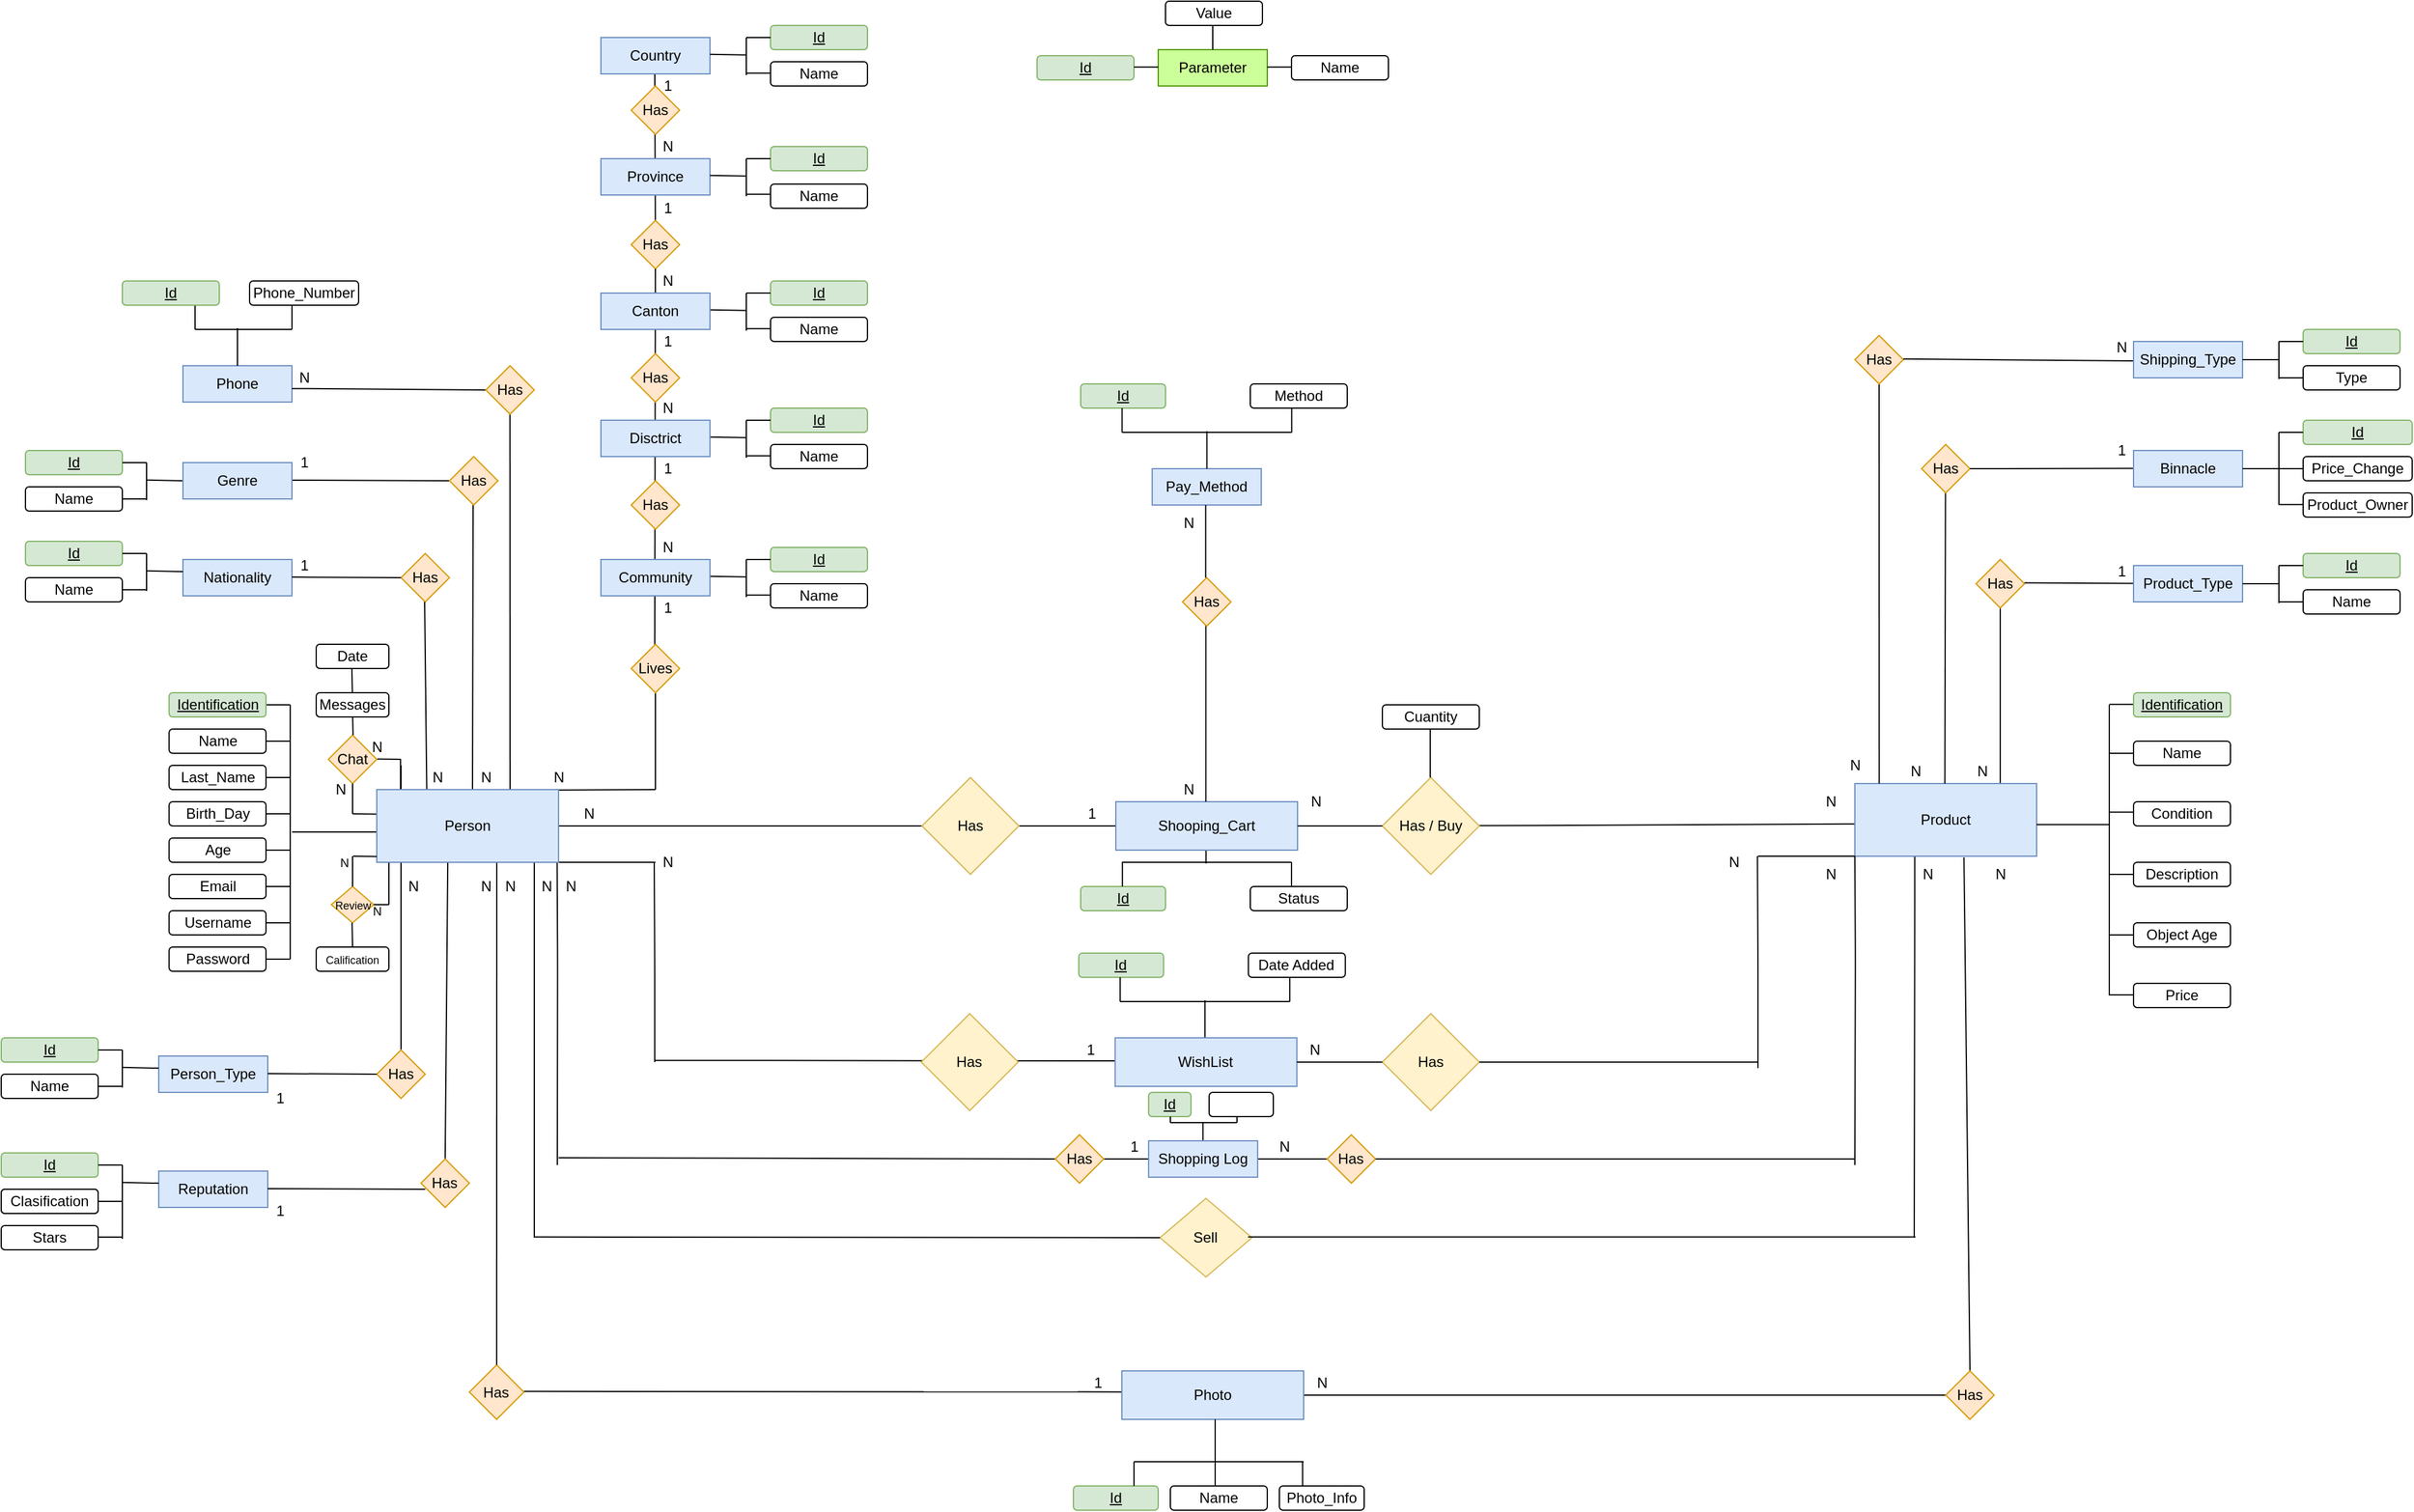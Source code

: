 <mxfile version="13.3.4" type="device"><diagram id="ZIJoVKqujXi5Gcsq_qG1" name="Page-1"><mxGraphModel dx="2048" dy="1845" grid="1" gridSize="10" guides="1" tooltips="1" connect="1" arrows="1" fold="1" page="1" pageScale="1" pageWidth="827" pageHeight="1169" math="0" shadow="0"><root><mxCell id="0"/><mxCell id="1" parent="0"/><mxCell id="Adwfaxn-_F3aOTvIjsSK-35" value="" style="endArrow=none;html=1;strokeColor=#000000;entryX=0.5;entryY=1;entryDx=0;entryDy=0;" parent="1" edge="1"><mxGeometry width="50" height="50" relative="1" as="geometry"><mxPoint x="150" y="245" as="sourcePoint"/><mxPoint x="150" y="205" as="targetPoint"/></mxGeometry></mxCell><mxCell id="Adwfaxn-_F3aOTvIjsSK-23" value="" style="endArrow=none;html=1;" parent="1" edge="1"><mxGeometry width="50" height="50" relative="1" as="geometry"><mxPoint x="821.89" y="456" as="sourcePoint"/><mxPoint x="821.89" y="425" as="targetPoint"/></mxGeometry></mxCell><mxCell id="NBnj6N5nYlo7yk7kW0d1-402" value="" style="endArrow=none;html=1;" parent="1" edge="1"><mxGeometry width="50" height="50" relative="1" as="geometry"><mxPoint x="289" y="460" as="sourcePoint"/><mxPoint x="288.82" y="207.5" as="targetPoint"/><Array as="points"><mxPoint x="289.23" y="292.5"/></Array></mxGeometry></mxCell><mxCell id="NBnj6N5nYlo7yk7kW0d1-406" value="" style="endArrow=none;html=1;entryX=0;entryY=0.5;entryDx=0;entryDy=0;" parent="1" target="NBnj6N5nYlo7yk7kW0d1-400" edge="1"><mxGeometry width="50" height="50" relative="1" as="geometry"><mxPoint x="739.41" y="455" as="sourcePoint"/><mxPoint x="879.41" y="455" as="targetPoint"/></mxGeometry></mxCell><mxCell id="NBnj6N5nYlo7yk7kW0d1-173" value="" style="endArrow=none;html=1;exitX=0.5;exitY=0;exitDx=0;exitDy=0;" parent="1" source="NBnj6N5nYlo7yk7kW0d1-148" edge="1"><mxGeometry width="50" height="50" relative="1" as="geometry"><mxPoint x="180" y="340" as="sourcePoint"/><mxPoint x="160" y="130" as="targetPoint"/></mxGeometry></mxCell><mxCell id="NBnj6N5nYlo7yk7kW0d1-387" value="" style="endArrow=none;html=1;" parent="1" edge="1"><mxGeometry width="50" height="50" relative="1" as="geometry"><mxPoint x="824.41" y="211" as="sourcePoint"/><mxPoint x="824.41" y="180" as="targetPoint"/></mxGeometry></mxCell><mxCell id="NBnj6N5nYlo7yk7kW0d1-335" value="" style="endArrow=none;html=1;" parent="1" edge="1"><mxGeometry width="50" height="50" relative="1" as="geometry"><mxPoint x="1409" y="520" as="sourcePoint"/><mxPoint x="1409.41" y="205" as="targetPoint"/><Array as="points"><mxPoint x="1409.41" y="247.5"/></Array></mxGeometry></mxCell><mxCell id="NBnj6N5nYlo7yk7kW0d1-341" value="" style="endArrow=none;html=1;entryX=0;entryY=0.5;entryDx=0;entryDy=0;" parent="1" target="NBnj6N5nYlo7yk7kW0d1-339" edge="1"><mxGeometry width="50" height="50" relative="1" as="geometry"><mxPoint x="880" y="650" as="sourcePoint"/><mxPoint x="1375" y="650.43" as="targetPoint"/></mxGeometry></mxCell><mxCell id="NBnj6N5nYlo7yk7kW0d1-340" value="" style="endArrow=none;html=1;" parent="1" edge="1"><mxGeometry width="50" height="50" relative="1" as="geometry"><mxPoint x="261.43" y="646.91" as="sourcePoint"/><mxPoint x="756.43" y="647.34" as="targetPoint"/></mxGeometry></mxCell><mxCell id="NBnj6N5nYlo7yk7kW0d1-171" value="" style="endArrow=none;html=1;exitX=0.5;exitY=0;exitDx=0;exitDy=0;entryX=0.953;entryY=1.309;entryDx=0;entryDy=0;entryPerimeter=0;" parent="1" source="NBnj6N5nYlo7yk7kW0d1-170" target="NBnj6N5nYlo7yk7kW0d1-62" edge="1"><mxGeometry width="50" height="50" relative="1" as="geometry"><mxPoint x="219.17" y="430" as="sourcePoint"/><mxPoint x="210" y="230" as="targetPoint"/></mxGeometry></mxCell><mxCell id="NBnj6N5nYlo7yk7kW0d1-132" value="" style="endArrow=none;html=1;" parent="1" source="NBnj6N5nYlo7yk7kW0d1-130" edge="1"><mxGeometry width="50" height="50" relative="1" as="geometry"><mxPoint x="369.41" y="15" as="sourcePoint"/><mxPoint x="369.41" y="-455" as="targetPoint"/></mxGeometry></mxCell><mxCell id="NBnj6N5nYlo7yk7kW0d1-2" value="" style="endArrow=none;html=1;" parent="1" edge="1"><mxGeometry width="50" height="50" relative="1" as="geometry"><mxPoint x="68.57" y="290" as="sourcePoint"/><mxPoint x="68.57" y="80" as="targetPoint"/></mxGeometry></mxCell><mxCell id="NBnj6N5nYlo7yk7kW0d1-3" value="" style="endArrow=none;html=1;" parent="1" edge="1"><mxGeometry width="50" height="50" relative="1" as="geometry"><mxPoint x="48.57" y="80" as="sourcePoint"/><mxPoint x="68.57" y="80" as="targetPoint"/></mxGeometry></mxCell><mxCell id="NBnj6N5nYlo7yk7kW0d1-4" value="" style="endArrow=none;html=1;" parent="1" edge="1"><mxGeometry width="50" height="50" relative="1" as="geometry"><mxPoint x="48.57" y="110" as="sourcePoint"/><mxPoint x="68.57" y="110" as="targetPoint"/></mxGeometry></mxCell><mxCell id="NBnj6N5nYlo7yk7kW0d1-5" value="" style="endArrow=none;html=1;" parent="1" edge="1"><mxGeometry width="50" height="50" relative="1" as="geometry"><mxPoint x="48.57" y="140" as="sourcePoint"/><mxPoint x="68.57" y="140" as="targetPoint"/></mxGeometry></mxCell><mxCell id="NBnj6N5nYlo7yk7kW0d1-6" value="" style="endArrow=none;html=1;" parent="1" edge="1"><mxGeometry width="50" height="50" relative="1" as="geometry"><mxPoint x="48.57" y="170" as="sourcePoint"/><mxPoint x="68.57" y="170" as="targetPoint"/></mxGeometry></mxCell><mxCell id="NBnj6N5nYlo7yk7kW0d1-7" value="" style="endArrow=none;html=1;" parent="1" edge="1"><mxGeometry width="50" height="50" relative="1" as="geometry"><mxPoint x="48.57" y="200" as="sourcePoint"/><mxPoint x="68.57" y="200" as="targetPoint"/></mxGeometry></mxCell><mxCell id="NBnj6N5nYlo7yk7kW0d1-8" value="" style="endArrow=none;html=1;" parent="1" edge="1"><mxGeometry width="50" height="50" relative="1" as="geometry"><mxPoint x="48.57" y="230" as="sourcePoint"/><mxPoint x="68.57" y="230" as="targetPoint"/></mxGeometry></mxCell><mxCell id="NBnj6N5nYlo7yk7kW0d1-9" value="" style="endArrow=none;html=1;" parent="1" edge="1"><mxGeometry width="50" height="50" relative="1" as="geometry"><mxPoint x="48.57" y="260" as="sourcePoint"/><mxPoint x="68.57" y="260" as="targetPoint"/></mxGeometry></mxCell><mxCell id="NBnj6N5nYlo7yk7kW0d1-10" value="" style="endArrow=none;html=1;" parent="1" edge="1"><mxGeometry width="50" height="50" relative="1" as="geometry"><mxPoint x="48.57" y="290" as="sourcePoint"/><mxPoint x="68.57" y="290" as="targetPoint"/></mxGeometry></mxCell><mxCell id="NBnj6N5nYlo7yk7kW0d1-11" value="" style="endArrow=none;html=1;" parent="1" edge="1"><mxGeometry width="50" height="50" relative="1" as="geometry"><mxPoint x="70" y="185" as="sourcePoint"/><mxPoint x="140" y="185" as="targetPoint"/></mxGeometry></mxCell><mxCell id="NBnj6N5nYlo7yk7kW0d1-12" value="&lt;u&gt;Identification&lt;br&gt;&lt;/u&gt;" style="rounded=1;whiteSpace=wrap;html=1;fillColor=#d5e8d4;strokeColor=#82b366;" parent="1" vertex="1"><mxGeometry x="-31.43" y="70" width="80" height="20" as="geometry"/></mxCell><mxCell id="NBnj6N5nYlo7yk7kW0d1-13" value="Name" style="rounded=1;whiteSpace=wrap;html=1;" parent="1" vertex="1"><mxGeometry x="-31.43" y="100" width="80" height="20" as="geometry"/></mxCell><mxCell id="NBnj6N5nYlo7yk7kW0d1-14" value="Last_Name" style="rounded=1;whiteSpace=wrap;html=1;" parent="1" vertex="1"><mxGeometry x="-31.43" y="130" width="80" height="20" as="geometry"/></mxCell><mxCell id="NBnj6N5nYlo7yk7kW0d1-15" value="Birth_Day" style="rounded=1;whiteSpace=wrap;html=1;" parent="1" vertex="1"><mxGeometry x="-31.43" y="160" width="80" height="20" as="geometry"/></mxCell><mxCell id="NBnj6N5nYlo7yk7kW0d1-16" value="Age" style="rounded=1;whiteSpace=wrap;html=1;" parent="1" vertex="1"><mxGeometry x="-31.43" y="190" width="80" height="20" as="geometry"/></mxCell><mxCell id="NBnj6N5nYlo7yk7kW0d1-17" value="Email" style="rounded=1;whiteSpace=wrap;html=1;" parent="1" vertex="1"><mxGeometry x="-31.43" y="220" width="80" height="20" as="geometry"/></mxCell><mxCell id="NBnj6N5nYlo7yk7kW0d1-18" value="Username" style="rounded=1;whiteSpace=wrap;html=1;" parent="1" vertex="1"><mxGeometry x="-31.43" y="250" width="80" height="20" as="geometry"/></mxCell><mxCell id="NBnj6N5nYlo7yk7kW0d1-19" value="Password" style="rounded=1;whiteSpace=wrap;html=1;" parent="1" vertex="1"><mxGeometry x="-31.43" y="280" width="80" height="20" as="geometry"/></mxCell><mxCell id="NBnj6N5nYlo7yk7kW0d1-21" value="Phone" style="rounded=0;whiteSpace=wrap;html=1;fillColor=#dae8fc;strokeColor=#6c8ebf;" parent="1" vertex="1"><mxGeometry x="-20" y="-200" width="90" height="30" as="geometry"/></mxCell><mxCell id="NBnj6N5nYlo7yk7kW0d1-24" value="N" style="text;html=1;align=center;verticalAlign=middle;resizable=0;points=[];autosize=1;" parent="1" vertex="1"><mxGeometry x="70" y="-200" width="20" height="20" as="geometry"/></mxCell><mxCell id="NBnj6N5nYlo7yk7kW0d1-26" value="" style="endArrow=none;html=1;" parent="1" edge="1"><mxGeometry width="50" height="50" relative="1" as="geometry"><mxPoint x="25" y="-200" as="sourcePoint"/><mxPoint x="25" y="-231" as="targetPoint"/></mxGeometry></mxCell><mxCell id="NBnj6N5nYlo7yk7kW0d1-27" value="" style="endArrow=none;html=1;" parent="1" edge="1"><mxGeometry width="50" height="50" relative="1" as="geometry"><mxPoint x="-10" y="-230" as="sourcePoint"/><mxPoint x="70" y="-230" as="targetPoint"/></mxGeometry></mxCell><mxCell id="NBnj6N5nYlo7yk7kW0d1-28" value="" style="endArrow=none;html=1;" parent="1" edge="1"><mxGeometry width="50" height="50" relative="1" as="geometry"><mxPoint x="-10" y="-230" as="sourcePoint"/><mxPoint x="-10" y="-250" as="targetPoint"/></mxGeometry></mxCell><mxCell id="NBnj6N5nYlo7yk7kW0d1-29" value="&lt;u&gt;Id&lt;/u&gt;" style="rounded=1;whiteSpace=wrap;html=1;fillColor=#d5e8d4;strokeColor=#82b366;" parent="1" vertex="1"><mxGeometry x="-70" y="-270" width="80" height="20" as="geometry"/></mxCell><mxCell id="NBnj6N5nYlo7yk7kW0d1-30" value="Phone_Number" style="rounded=1;whiteSpace=wrap;html=1;" parent="1" vertex="1"><mxGeometry x="35" y="-270" width="90" height="20" as="geometry"/></mxCell><mxCell id="NBnj6N5nYlo7yk7kW0d1-31" value="" style="endArrow=none;html=1;" parent="1" edge="1"><mxGeometry width="50" height="50" relative="1" as="geometry"><mxPoint x="70" y="-230" as="sourcePoint"/><mxPoint x="70" y="-250" as="targetPoint"/></mxGeometry></mxCell><mxCell id="NBnj6N5nYlo7yk7kW0d1-33" value="" style="endArrow=none;html=1;" parent="1" edge="1"><mxGeometry width="50" height="50" relative="1" as="geometry"><mxPoint x="370" y="150" as="sourcePoint"/><mxPoint x="370" y="70" as="targetPoint"/><Array as="points"><mxPoint x="370" y="120"/></Array></mxGeometry></mxCell><mxCell id="NBnj6N5nYlo7yk7kW0d1-36" value="Genre" style="rounded=0;whiteSpace=wrap;html=1;fillColor=#dae8fc;strokeColor=#6c8ebf;" parent="1" vertex="1"><mxGeometry x="-20" y="-120" width="90" height="30" as="geometry"/></mxCell><mxCell id="NBnj6N5nYlo7yk7kW0d1-44" value="N" style="text;html=1;align=center;verticalAlign=middle;resizable=0;points=[];autosize=1;" parent="1" vertex="1"><mxGeometry x="280" y="130" width="20" height="20" as="geometry"/></mxCell><mxCell id="NBnj6N5nYlo7yk7kW0d1-46" value="Nationality" style="rounded=0;whiteSpace=wrap;html=1;fillColor=#dae8fc;strokeColor=#6c8ebf;" parent="1" vertex="1"><mxGeometry x="-20" y="-40" width="90" height="30" as="geometry"/></mxCell><mxCell id="NBnj6N5nYlo7yk7kW0d1-51" value="Has" style="rhombus;whiteSpace=wrap;html=1;fillColor=#ffe6cc;strokeColor=#d79b00;" parent="1" vertex="1"><mxGeometry x="160" y="-45" width="40" height="40" as="geometry"/></mxCell><mxCell id="NBnj6N5nYlo7yk7kW0d1-52" value="" style="endArrow=none;html=1;entryX=0;entryY=0.5;entryDx=0;entryDy=0;" parent="1" target="NBnj6N5nYlo7yk7kW0d1-51" edge="1"><mxGeometry width="50" height="50" relative="1" as="geometry"><mxPoint x="70" y="-25.5" as="sourcePoint"/><mxPoint x="130" y="-25.5" as="targetPoint"/></mxGeometry></mxCell><mxCell id="NBnj6N5nYlo7yk7kW0d1-53" value="" style="endArrow=none;html=1;exitX=0.275;exitY=0.005;exitDx=0;exitDy=0;exitPerimeter=0;" parent="1" source="NBnj6N5nYlo7yk7kW0d1-1" edge="1"><mxGeometry width="50" height="50" relative="1" as="geometry"><mxPoint x="180" y="170" as="sourcePoint"/><mxPoint x="179.5" y="-5" as="targetPoint"/></mxGeometry></mxCell><mxCell id="NBnj6N5nYlo7yk7kW0d1-54" value="" style="endArrow=none;html=1;" parent="1" edge="1"><mxGeometry width="50" height="50" relative="1" as="geometry"><mxPoint x="70" y="-105.5" as="sourcePoint"/><mxPoint x="200" y="-105" as="targetPoint"/></mxGeometry></mxCell><mxCell id="NBnj6N5nYlo7yk7kW0d1-56" value="" style="endArrow=none;html=1;" parent="1" edge="1"><mxGeometry width="50" height="50" relative="1" as="geometry"><mxPoint x="219" y="153" as="sourcePoint"/><mxPoint x="219.5" y="-90" as="targetPoint"/></mxGeometry></mxCell><mxCell id="NBnj6N5nYlo7yk7kW0d1-55" value="Has" style="rhombus;whiteSpace=wrap;html=1;fillColor=#ffe6cc;strokeColor=#d79b00;" parent="1" vertex="1"><mxGeometry x="200" y="-125" width="40" height="40" as="geometry"/></mxCell><mxCell id="NBnj6N5nYlo7yk7kW0d1-58" value="" style="endArrow=none;html=1;entryX=0;entryY=0.5;entryDx=0;entryDy=0;" parent="1" target="NBnj6N5nYlo7yk7kW0d1-57" edge="1"><mxGeometry width="50" height="50" relative="1" as="geometry"><mxPoint x="70" y="-181.18" as="sourcePoint"/><mxPoint x="200" y="-180.68" as="targetPoint"/></mxGeometry></mxCell><mxCell id="NBnj6N5nYlo7yk7kW0d1-59" value="" style="endArrow=none;html=1;" parent="1" edge="1"><mxGeometry width="50" height="50" relative="1" as="geometry"><mxPoint x="250" y="165" as="sourcePoint"/><mxPoint x="249.91" y="-165" as="targetPoint"/></mxGeometry></mxCell><mxCell id="NBnj6N5nYlo7yk7kW0d1-60" value="N" style="text;html=1;align=center;verticalAlign=middle;resizable=0;points=[];autosize=1;" parent="1" vertex="1"><mxGeometry x="220" y="130" width="20" height="20" as="geometry"/></mxCell><mxCell id="NBnj6N5nYlo7yk7kW0d1-61" value="1" style="text;html=1;align=center;verticalAlign=middle;resizable=0;points=[];autosize=1;" parent="1" vertex="1"><mxGeometry x="70" y="-130" width="20" height="20" as="geometry"/></mxCell><mxCell id="NBnj6N5nYlo7yk7kW0d1-62" value="N" style="text;html=1;align=center;verticalAlign=middle;resizable=0;points=[];autosize=1;" parent="1" vertex="1"><mxGeometry x="180" y="130" width="20" height="20" as="geometry"/></mxCell><mxCell id="NBnj6N5nYlo7yk7kW0d1-63" value="1" style="text;html=1;align=center;verticalAlign=middle;resizable=0;points=[];autosize=1;" parent="1" vertex="1"><mxGeometry x="70" y="-45" width="20" height="20" as="geometry"/></mxCell><mxCell id="NBnj6N5nYlo7yk7kW0d1-70" value="&lt;u&gt;Id&lt;/u&gt;" style="rounded=1;whiteSpace=wrap;html=1;fillColor=#d5e8d4;strokeColor=#82b366;" parent="1" vertex="1"><mxGeometry x="-150" y="-130" width="80" height="20" as="geometry"/></mxCell><mxCell id="NBnj6N5nYlo7yk7kW0d1-71" value="" style="endArrow=none;html=1;" parent="1" edge="1"><mxGeometry width="50" height="50" relative="1" as="geometry"><mxPoint x="-70" y="-120" as="sourcePoint"/><mxPoint x="-50" y="-120" as="targetPoint"/></mxGeometry></mxCell><mxCell id="NBnj6N5nYlo7yk7kW0d1-72" value="" style="endArrow=none;html=1;" parent="1" edge="1"><mxGeometry width="50" height="50" relative="1" as="geometry"><mxPoint x="-70" y="-90" as="sourcePoint"/><mxPoint x="-50" y="-90" as="targetPoint"/></mxGeometry></mxCell><mxCell id="NBnj6N5nYlo7yk7kW0d1-73" value="Name" style="rounded=1;whiteSpace=wrap;html=1;" parent="1" vertex="1"><mxGeometry x="-150" y="-100" width="80" height="20" as="geometry"/></mxCell><mxCell id="NBnj6N5nYlo7yk7kW0d1-74" value="" style="endArrow=none;html=1;" parent="1" edge="1"><mxGeometry width="50" height="50" relative="1" as="geometry"><mxPoint x="-50.0" y="-89" as="sourcePoint"/><mxPoint x="-50.0" y="-120.0" as="targetPoint"/></mxGeometry></mxCell><mxCell id="NBnj6N5nYlo7yk7kW0d1-75" value="" style="endArrow=none;html=1;entryX=0;entryY=0.5;entryDx=0;entryDy=0;" parent="1" edge="1"><mxGeometry width="50" height="50" relative="1" as="geometry"><mxPoint x="-50.0" y="-105.59" as="sourcePoint"/><mxPoint x="-20" y="-105" as="targetPoint"/></mxGeometry></mxCell><mxCell id="NBnj6N5nYlo7yk7kW0d1-76" value="&lt;u&gt;Id&lt;/u&gt;" style="rounded=1;whiteSpace=wrap;html=1;fillColor=#d5e8d4;strokeColor=#82b366;" parent="1" vertex="1"><mxGeometry x="-150" y="-55" width="80" height="20" as="geometry"/></mxCell><mxCell id="NBnj6N5nYlo7yk7kW0d1-77" value="" style="endArrow=none;html=1;" parent="1" edge="1"><mxGeometry width="50" height="50" relative="1" as="geometry"><mxPoint x="-70" y="-45" as="sourcePoint"/><mxPoint x="-50" y="-45" as="targetPoint"/></mxGeometry></mxCell><mxCell id="NBnj6N5nYlo7yk7kW0d1-78" value="" style="endArrow=none;html=1;" parent="1" edge="1"><mxGeometry width="50" height="50" relative="1" as="geometry"><mxPoint x="-70" y="-15" as="sourcePoint"/><mxPoint x="-50" y="-15" as="targetPoint"/></mxGeometry></mxCell><mxCell id="NBnj6N5nYlo7yk7kW0d1-79" value="Name" style="rounded=1;whiteSpace=wrap;html=1;" parent="1" vertex="1"><mxGeometry x="-150" y="-25" width="80" height="20" as="geometry"/></mxCell><mxCell id="NBnj6N5nYlo7yk7kW0d1-80" value="" style="endArrow=none;html=1;" parent="1" edge="1"><mxGeometry width="50" height="50" relative="1" as="geometry"><mxPoint x="-50.0" y="-14" as="sourcePoint"/><mxPoint x="-50.0" y="-45.0" as="targetPoint"/></mxGeometry></mxCell><mxCell id="NBnj6N5nYlo7yk7kW0d1-81" value="" style="endArrow=none;html=1;entryX=0;entryY=0.5;entryDx=0;entryDy=0;" parent="1" edge="1"><mxGeometry width="50" height="50" relative="1" as="geometry"><mxPoint x="-50.0" y="-30.59" as="sourcePoint"/><mxPoint x="-20" y="-30" as="targetPoint"/></mxGeometry></mxCell><mxCell id="NBnj6N5nYlo7yk7kW0d1-82" value="" style="endArrow=none;html=1;" parent="1" edge="1"><mxGeometry width="50" height="50" relative="1" as="geometry"><mxPoint x="290" y="150.41" as="sourcePoint"/><mxPoint x="370" y="150" as="targetPoint"/></mxGeometry></mxCell><mxCell id="NBnj6N5nYlo7yk7kW0d1-85" value="&lt;u&gt;Id&lt;/u&gt;" style="rounded=1;whiteSpace=wrap;html=1;fillColor=#d5e8d4;strokeColor=#82b366;" parent="1" vertex="1"><mxGeometry x="465" y="-50" width="80" height="20" as="geometry"/></mxCell><mxCell id="NBnj6N5nYlo7yk7kW0d1-86" value="" style="endArrow=none;html=1;" parent="1" edge="1"><mxGeometry width="50" height="50" relative="1" as="geometry"><mxPoint x="445" y="-40" as="sourcePoint"/><mxPoint x="465" y="-40" as="targetPoint"/></mxGeometry></mxCell><mxCell id="NBnj6N5nYlo7yk7kW0d1-87" value="" style="endArrow=none;html=1;" parent="1" edge="1"><mxGeometry width="50" height="50" relative="1" as="geometry"><mxPoint x="445" y="-10.59" as="sourcePoint"/><mxPoint x="465" y="-10.59" as="targetPoint"/></mxGeometry></mxCell><mxCell id="NBnj6N5nYlo7yk7kW0d1-88" value="Name" style="rounded=1;whiteSpace=wrap;html=1;" parent="1" vertex="1"><mxGeometry x="465" y="-20" width="80" height="20" as="geometry"/></mxCell><mxCell id="NBnj6N5nYlo7yk7kW0d1-89" value="" style="endArrow=none;html=1;" parent="1" edge="1"><mxGeometry width="50" height="50" relative="1" as="geometry"><mxPoint x="445.0" y="-9" as="sourcePoint"/><mxPoint x="445.0" y="-40.0" as="targetPoint"/></mxGeometry></mxCell><mxCell id="NBnj6N5nYlo7yk7kW0d1-90" value="" style="endArrow=none;html=1;entryX=0;entryY=0.5;entryDx=0;entryDy=0;" parent="1" edge="1"><mxGeometry width="50" height="50" relative="1" as="geometry"><mxPoint x="415.0" y="-26.18" as="sourcePoint"/><mxPoint x="445" y="-25.59" as="targetPoint"/></mxGeometry></mxCell><mxCell id="NBnj6N5nYlo7yk7kW0d1-92" value="&lt;u&gt;Id&lt;/u&gt;" style="rounded=1;whiteSpace=wrap;html=1;fillColor=#d5e8d4;strokeColor=#82b366;" parent="1" vertex="1"><mxGeometry x="465" y="-165" width="80" height="20" as="geometry"/></mxCell><mxCell id="NBnj6N5nYlo7yk7kW0d1-93" value="" style="endArrow=none;html=1;" parent="1" edge="1"><mxGeometry width="50" height="50" relative="1" as="geometry"><mxPoint x="445.0" y="-155" as="sourcePoint"/><mxPoint x="465.0" y="-155" as="targetPoint"/></mxGeometry></mxCell><mxCell id="NBnj6N5nYlo7yk7kW0d1-94" value="" style="endArrow=none;html=1;" parent="1" edge="1"><mxGeometry width="50" height="50" relative="1" as="geometry"><mxPoint x="445.0" y="-125.59" as="sourcePoint"/><mxPoint x="465.0" y="-125.59" as="targetPoint"/></mxGeometry></mxCell><mxCell id="NBnj6N5nYlo7yk7kW0d1-95" value="Name" style="rounded=1;whiteSpace=wrap;html=1;" parent="1" vertex="1"><mxGeometry x="465" y="-135" width="80" height="20" as="geometry"/></mxCell><mxCell id="NBnj6N5nYlo7yk7kW0d1-96" value="" style="endArrow=none;html=1;" parent="1" edge="1"><mxGeometry width="50" height="50" relative="1" as="geometry"><mxPoint x="445.0" y="-124" as="sourcePoint"/><mxPoint x="445.0" y="-155.0" as="targetPoint"/></mxGeometry></mxCell><mxCell id="NBnj6N5nYlo7yk7kW0d1-97" value="" style="endArrow=none;html=1;entryX=0;entryY=0.5;entryDx=0;entryDy=0;" parent="1" edge="1"><mxGeometry width="50" height="50" relative="1" as="geometry"><mxPoint x="415.0" y="-141.18" as="sourcePoint"/><mxPoint x="445.0" y="-140.59" as="targetPoint"/></mxGeometry></mxCell><mxCell id="NBnj6N5nYlo7yk7kW0d1-107" value="&lt;u&gt;Id&lt;/u&gt;" style="rounded=1;whiteSpace=wrap;html=1;fillColor=#d5e8d4;strokeColor=#82b366;" parent="1" vertex="1"><mxGeometry x="465" y="-270" width="80" height="20" as="geometry"/></mxCell><mxCell id="NBnj6N5nYlo7yk7kW0d1-108" value="" style="endArrow=none;html=1;" parent="1" edge="1"><mxGeometry width="50" height="50" relative="1" as="geometry"><mxPoint x="445.0" y="-260" as="sourcePoint"/><mxPoint x="465.0" y="-260" as="targetPoint"/></mxGeometry></mxCell><mxCell id="NBnj6N5nYlo7yk7kW0d1-109" value="" style="endArrow=none;html=1;" parent="1" edge="1"><mxGeometry width="50" height="50" relative="1" as="geometry"><mxPoint x="445.0" y="-230.59" as="sourcePoint"/><mxPoint x="465.0" y="-230.59" as="targetPoint"/></mxGeometry></mxCell><mxCell id="NBnj6N5nYlo7yk7kW0d1-110" value="Name" style="rounded=1;whiteSpace=wrap;html=1;" parent="1" vertex="1"><mxGeometry x="465" y="-240" width="80" height="20" as="geometry"/></mxCell><mxCell id="NBnj6N5nYlo7yk7kW0d1-111" value="" style="endArrow=none;html=1;" parent="1" edge="1"><mxGeometry width="50" height="50" relative="1" as="geometry"><mxPoint x="445.0" y="-229" as="sourcePoint"/><mxPoint x="445.0" y="-260.0" as="targetPoint"/></mxGeometry></mxCell><mxCell id="NBnj6N5nYlo7yk7kW0d1-112" value="" style="endArrow=none;html=1;entryX=0;entryY=0.5;entryDx=0;entryDy=0;" parent="1" edge="1"><mxGeometry width="50" height="50" relative="1" as="geometry"><mxPoint x="415.0" y="-246.18" as="sourcePoint"/><mxPoint x="445.0" y="-245.59" as="targetPoint"/></mxGeometry></mxCell><mxCell id="NBnj6N5nYlo7yk7kW0d1-113" value="Province" style="rounded=0;whiteSpace=wrap;html=1;fillColor=#dae8fc;strokeColor=#6c8ebf;" parent="1" vertex="1"><mxGeometry x="325" y="-371" width="90" height="30" as="geometry"/></mxCell><mxCell id="NBnj6N5nYlo7yk7kW0d1-114" value="&lt;u&gt;Id&lt;/u&gt;" style="rounded=1;whiteSpace=wrap;html=1;fillColor=#d5e8d4;strokeColor=#82b366;" parent="1" vertex="1"><mxGeometry x="465" y="-381" width="80" height="20" as="geometry"/></mxCell><mxCell id="NBnj6N5nYlo7yk7kW0d1-115" value="" style="endArrow=none;html=1;" parent="1" edge="1"><mxGeometry width="50" height="50" relative="1" as="geometry"><mxPoint x="445.0" y="-371" as="sourcePoint"/><mxPoint x="465.0" y="-371" as="targetPoint"/></mxGeometry></mxCell><mxCell id="NBnj6N5nYlo7yk7kW0d1-116" value="" style="endArrow=none;html=1;" parent="1" edge="1"><mxGeometry width="50" height="50" relative="1" as="geometry"><mxPoint x="445.0" y="-341.59" as="sourcePoint"/><mxPoint x="465.0" y="-341.59" as="targetPoint"/></mxGeometry></mxCell><mxCell id="NBnj6N5nYlo7yk7kW0d1-117" value="Name" style="rounded=1;whiteSpace=wrap;html=1;" parent="1" vertex="1"><mxGeometry x="465" y="-350" width="80" height="20" as="geometry"/></mxCell><mxCell id="NBnj6N5nYlo7yk7kW0d1-118" value="" style="endArrow=none;html=1;" parent="1" edge="1"><mxGeometry width="50" height="50" relative="1" as="geometry"><mxPoint x="445.0" y="-340" as="sourcePoint"/><mxPoint x="445.0" y="-371.0" as="targetPoint"/></mxGeometry></mxCell><mxCell id="NBnj6N5nYlo7yk7kW0d1-119" value="" style="endArrow=none;html=1;entryX=0;entryY=0.5;entryDx=0;entryDy=0;" parent="1" edge="1"><mxGeometry width="50" height="50" relative="1" as="geometry"><mxPoint x="415.0" y="-357.18" as="sourcePoint"/><mxPoint x="445.0" y="-356.59" as="targetPoint"/></mxGeometry></mxCell><mxCell id="NBnj6N5nYlo7yk7kW0d1-120" value="Country" style="rounded=0;whiteSpace=wrap;html=1;fillColor=#dae8fc;strokeColor=#6c8ebf;" parent="1" vertex="1"><mxGeometry x="325" y="-471" width="90" height="30" as="geometry"/></mxCell><mxCell id="NBnj6N5nYlo7yk7kW0d1-121" value="&lt;u&gt;Id&lt;/u&gt;" style="rounded=1;whiteSpace=wrap;html=1;fillColor=#d5e8d4;strokeColor=#82b366;" parent="1" vertex="1"><mxGeometry x="465" y="-481" width="80" height="20" as="geometry"/></mxCell><mxCell id="NBnj6N5nYlo7yk7kW0d1-122" value="" style="endArrow=none;html=1;" parent="1" edge="1"><mxGeometry width="50" height="50" relative="1" as="geometry"><mxPoint x="445.0" y="-471" as="sourcePoint"/><mxPoint x="465.0" y="-471" as="targetPoint"/></mxGeometry></mxCell><mxCell id="NBnj6N5nYlo7yk7kW0d1-123" value="" style="endArrow=none;html=1;" parent="1" edge="1"><mxGeometry width="50" height="50" relative="1" as="geometry"><mxPoint x="445.0" y="-441.59" as="sourcePoint"/><mxPoint x="465.0" y="-441.59" as="targetPoint"/></mxGeometry></mxCell><mxCell id="NBnj6N5nYlo7yk7kW0d1-124" value="Name" style="rounded=1;whiteSpace=wrap;html=1;" parent="1" vertex="1"><mxGeometry x="465" y="-451" width="80" height="20" as="geometry"/></mxCell><mxCell id="NBnj6N5nYlo7yk7kW0d1-125" value="" style="endArrow=none;html=1;" parent="1" edge="1"><mxGeometry width="50" height="50" relative="1" as="geometry"><mxPoint x="445.0" y="-440" as="sourcePoint"/><mxPoint x="445.0" y="-471.0" as="targetPoint"/></mxGeometry></mxCell><mxCell id="NBnj6N5nYlo7yk7kW0d1-126" value="" style="endArrow=none;html=1;entryX=0;entryY=0.5;entryDx=0;entryDy=0;" parent="1" edge="1"><mxGeometry width="50" height="50" relative="1" as="geometry"><mxPoint x="415.0" y="-457.18" as="sourcePoint"/><mxPoint x="445.0" y="-456.59" as="targetPoint"/></mxGeometry></mxCell><mxCell id="NBnj6N5nYlo7yk7kW0d1-131" value="Has" style="rhombus;whiteSpace=wrap;html=1;fillColor=#ffe6cc;strokeColor=#d79b00;" parent="1" vertex="1"><mxGeometry x="350" y="-431" width="40" height="40" as="geometry"/></mxCell><mxCell id="NBnj6N5nYlo7yk7kW0d1-130" value="Has" style="rhombus;whiteSpace=wrap;html=1;fillColor=#ffe6cc;strokeColor=#d79b00;" parent="1" vertex="1"><mxGeometry x="350" y="-320" width="40" height="40" as="geometry"/></mxCell><mxCell id="NBnj6N5nYlo7yk7kW0d1-133" value="" style="endArrow=none;html=1;" parent="1" target="NBnj6N5nYlo7yk7kW0d1-130" edge="1"><mxGeometry width="50" height="50" relative="1" as="geometry"><mxPoint x="369.41" y="45" as="sourcePoint"/><mxPoint x="369.41" y="-425" as="targetPoint"/></mxGeometry></mxCell><mxCell id="NBnj6N5nYlo7yk7kW0d1-106" value="Canton" style="rounded=0;whiteSpace=wrap;html=1;fillColor=#dae8fc;strokeColor=#6c8ebf;" parent="1" vertex="1"><mxGeometry x="325" y="-260" width="90" height="30" as="geometry"/></mxCell><mxCell id="NBnj6N5nYlo7yk7kW0d1-128" value="Has" style="rhombus;whiteSpace=wrap;html=1;fillColor=#ffe6cc;strokeColor=#d79b00;" parent="1" vertex="1"><mxGeometry x="350" y="-210" width="40" height="40" as="geometry"/></mxCell><mxCell id="NBnj6N5nYlo7yk7kW0d1-91" value="Disctrict" style="rounded=0;whiteSpace=wrap;html=1;fillColor=#dae8fc;strokeColor=#6c8ebf;" parent="1" vertex="1"><mxGeometry x="325" y="-155" width="90" height="30" as="geometry"/></mxCell><mxCell id="NBnj6N5nYlo7yk7kW0d1-127" value="Has" style="rhombus;whiteSpace=wrap;html=1;fillColor=#ffe6cc;strokeColor=#d79b00;" parent="1" vertex="1"><mxGeometry x="350" y="-105" width="40" height="40" as="geometry"/></mxCell><mxCell id="NBnj6N5nYlo7yk7kW0d1-84" value="Community" style="rounded=0;whiteSpace=wrap;html=1;fillColor=#dae8fc;strokeColor=#6c8ebf;" parent="1" vertex="1"><mxGeometry x="325" y="-40" width="90" height="30" as="geometry"/></mxCell><mxCell id="NBnj6N5nYlo7yk7kW0d1-83" value="Lives" style="rhombus;whiteSpace=wrap;html=1;fillColor=#ffe6cc;strokeColor=#d79b00;" parent="1" vertex="1"><mxGeometry x="350" y="30" width="40" height="40" as="geometry"/></mxCell><mxCell id="NBnj6N5nYlo7yk7kW0d1-134" value="N" style="text;html=1;align=center;verticalAlign=middle;resizable=0;points=[];autosize=1;" parent="1" vertex="1"><mxGeometry x="305" y="160" width="20" height="20" as="geometry"/></mxCell><mxCell id="NBnj6N5nYlo7yk7kW0d1-135" value="1" style="text;html=1;align=center;verticalAlign=middle;resizable=0;points=[];autosize=1;" parent="1" vertex="1"><mxGeometry x="370" y="-10" width="20" height="20" as="geometry"/></mxCell><mxCell id="NBnj6N5nYlo7yk7kW0d1-136" value="N" style="text;html=1;align=center;verticalAlign=middle;resizable=0;points=[];autosize=1;" parent="1" vertex="1"><mxGeometry x="370" y="-60" width="20" height="20" as="geometry"/></mxCell><mxCell id="NBnj6N5nYlo7yk7kW0d1-137" value="1" style="text;html=1;align=center;verticalAlign=middle;resizable=0;points=[];autosize=1;" parent="1" vertex="1"><mxGeometry x="370" y="-125" width="20" height="20" as="geometry"/></mxCell><mxCell id="NBnj6N5nYlo7yk7kW0d1-138" value="N" style="text;html=1;align=center;verticalAlign=middle;resizable=0;points=[];autosize=1;" parent="1" vertex="1"><mxGeometry x="370" y="-175" width="20" height="20" as="geometry"/></mxCell><mxCell id="NBnj6N5nYlo7yk7kW0d1-141" value="1" style="text;html=1;align=center;verticalAlign=middle;resizable=0;points=[];autosize=1;" parent="1" vertex="1"><mxGeometry x="370" y="-230" width="20" height="20" as="geometry"/></mxCell><mxCell id="NBnj6N5nYlo7yk7kW0d1-142" value="N" style="text;html=1;align=center;verticalAlign=middle;resizable=0;points=[];autosize=1;" parent="1" vertex="1"><mxGeometry x="370" y="-280" width="20" height="20" as="geometry"/></mxCell><mxCell id="NBnj6N5nYlo7yk7kW0d1-143" value="N" style="text;html=1;align=center;verticalAlign=middle;resizable=0;points=[];autosize=1;" parent="1" vertex="1"><mxGeometry x="370" y="-391" width="20" height="20" as="geometry"/></mxCell><mxCell id="NBnj6N5nYlo7yk7kW0d1-144" value="1" style="text;html=1;align=center;verticalAlign=middle;resizable=0;points=[];autosize=1;" parent="1" vertex="1"><mxGeometry x="370" y="-340" width="20" height="20" as="geometry"/></mxCell><mxCell id="NBnj6N5nYlo7yk7kW0d1-145" value="1" style="text;html=1;align=center;verticalAlign=middle;resizable=0;points=[];autosize=1;" parent="1" vertex="1"><mxGeometry x="370" y="-441" width="20" height="20" as="geometry"/></mxCell><mxCell id="NBnj6N5nYlo7yk7kW0d1-146" value="Genre" style="rounded=0;whiteSpace=wrap;html=1;fillColor=#dae8fc;strokeColor=#6c8ebf;" parent="1" vertex="1"><mxGeometry x="-20" y="-120" width="90" height="30" as="geometry"/></mxCell><mxCell id="NBnj6N5nYlo7yk7kW0d1-147" value="Person_Type" style="rounded=0;whiteSpace=wrap;html=1;fillColor=#dae8fc;strokeColor=#6c8ebf;" parent="1" vertex="1"><mxGeometry x="-40" y="370" width="90" height="30" as="geometry"/></mxCell><mxCell id="NBnj6N5nYlo7yk7kW0d1-148" value="Has" style="rhombus;whiteSpace=wrap;html=1;fillColor=#ffe6cc;strokeColor=#d79b00;" parent="1" vertex="1"><mxGeometry x="140" y="365" width="40" height="40" as="geometry"/></mxCell><mxCell id="NBnj6N5nYlo7yk7kW0d1-149" value="" style="endArrow=none;html=1;entryX=0;entryY=0.5;entryDx=0;entryDy=0;" parent="1" target="NBnj6N5nYlo7yk7kW0d1-148" edge="1"><mxGeometry width="50" height="50" relative="1" as="geometry"><mxPoint x="50" y="384.5" as="sourcePoint"/><mxPoint x="110" y="384.5" as="targetPoint"/></mxGeometry></mxCell><mxCell id="NBnj6N5nYlo7yk7kW0d1-150" value="1" style="text;html=1;align=center;verticalAlign=middle;resizable=0;points=[];autosize=1;" parent="1" vertex="1"><mxGeometry x="50" y="395" width="20" height="20" as="geometry"/></mxCell><mxCell id="NBnj6N5nYlo7yk7kW0d1-151" value="&lt;u&gt;Id&lt;/u&gt;" style="rounded=1;whiteSpace=wrap;html=1;fillColor=#d5e8d4;strokeColor=#82b366;" parent="1" vertex="1"><mxGeometry x="-170" y="355" width="80" height="20" as="geometry"/></mxCell><mxCell id="NBnj6N5nYlo7yk7kW0d1-152" value="" style="endArrow=none;html=1;" parent="1" edge="1"><mxGeometry width="50" height="50" relative="1" as="geometry"><mxPoint x="-90" y="365.0" as="sourcePoint"/><mxPoint x="-70" y="365.0" as="targetPoint"/></mxGeometry></mxCell><mxCell id="NBnj6N5nYlo7yk7kW0d1-153" value="" style="endArrow=none;html=1;" parent="1" edge="1"><mxGeometry width="50" height="50" relative="1" as="geometry"><mxPoint x="-90" y="395.0" as="sourcePoint"/><mxPoint x="-70" y="395.0" as="targetPoint"/></mxGeometry></mxCell><mxCell id="NBnj6N5nYlo7yk7kW0d1-154" value="Name" style="rounded=1;whiteSpace=wrap;html=1;" parent="1" vertex="1"><mxGeometry x="-170" y="385" width="80" height="20" as="geometry"/></mxCell><mxCell id="NBnj6N5nYlo7yk7kW0d1-155" value="" style="endArrow=none;html=1;" parent="1" edge="1"><mxGeometry width="50" height="50" relative="1" as="geometry"><mxPoint x="-70.0" y="396.0" as="sourcePoint"/><mxPoint x="-70.0" y="365.0" as="targetPoint"/></mxGeometry></mxCell><mxCell id="NBnj6N5nYlo7yk7kW0d1-156" value="" style="endArrow=none;html=1;entryX=0;entryY=0.5;entryDx=0;entryDy=0;" parent="1" edge="1"><mxGeometry width="50" height="50" relative="1" as="geometry"><mxPoint x="-70.0" y="379.41" as="sourcePoint"/><mxPoint x="-40" y="380.0" as="targetPoint"/></mxGeometry></mxCell><mxCell id="NBnj6N5nYlo7yk7kW0d1-160" value="Parameter" style="rounded=0;whiteSpace=wrap;html=1;fillColor=#CCFF99;strokeColor=#4D9900;" parent="1" vertex="1"><mxGeometry x="785" y="-461" width="90" height="30" as="geometry"/></mxCell><mxCell id="NBnj6N5nYlo7yk7kW0d1-162" value="&lt;u&gt;Id&lt;/u&gt;" style="rounded=1;whiteSpace=wrap;html=1;fillColor=#d5e8d4;strokeColor=#82b366;" parent="1" vertex="1"><mxGeometry x="685" y="-456" width="80" height="20" as="geometry"/></mxCell><mxCell id="NBnj6N5nYlo7yk7kW0d1-163" value="" style="endArrow=none;html=1;" parent="1" edge="1"><mxGeometry width="50" height="50" relative="1" as="geometry"><mxPoint x="765" y="-446.59" as="sourcePoint"/><mxPoint x="785" y="-446.59" as="targetPoint"/></mxGeometry></mxCell><mxCell id="NBnj6N5nYlo7yk7kW0d1-164" value="" style="endArrow=none;html=1;" parent="1" edge="1"><mxGeometry width="50" height="50" relative="1" as="geometry"><mxPoint x="875" y="-446.59" as="sourcePoint"/><mxPoint x="895" y="-446.59" as="targetPoint"/></mxGeometry></mxCell><mxCell id="NBnj6N5nYlo7yk7kW0d1-165" value="Name" style="rounded=1;whiteSpace=wrap;html=1;" parent="1" vertex="1"><mxGeometry x="895" y="-456" width="80" height="20" as="geometry"/></mxCell><mxCell id="NBnj6N5nYlo7yk7kW0d1-166" value="" style="endArrow=none;html=1;" parent="1" edge="1"><mxGeometry width="50" height="50" relative="1" as="geometry"><mxPoint x="830.0" y="-461" as="sourcePoint"/><mxPoint x="830" y="-481" as="targetPoint"/></mxGeometry></mxCell><mxCell id="NBnj6N5nYlo7yk7kW0d1-168" value="Value" style="rounded=1;whiteSpace=wrap;html=1;" parent="1" vertex="1"><mxGeometry x="791" y="-501" width="80" height="20" as="geometry"/></mxCell><mxCell id="NBnj6N5nYlo7yk7kW0d1-170" value="Has" style="rhombus;whiteSpace=wrap;html=1;fillColor=#ffe6cc;strokeColor=#d79b00;" parent="1" vertex="1"><mxGeometry x="176.43" y="455" width="40" height="40" as="geometry"/></mxCell><mxCell id="NBnj6N5nYlo7yk7kW0d1-176" value="&lt;font style=&quot;font-size: 10px&quot;&gt;N&lt;/font&gt;" style="text;html=1;align=center;verticalAlign=middle;resizable=0;points=[];autosize=1;" parent="1" vertex="1"><mxGeometry x="130" y="240" width="20" height="20" as="geometry"/></mxCell><mxCell id="NBnj6N5nYlo7yk7kW0d1-177" value="Reputation" style="rounded=0;whiteSpace=wrap;html=1;fillColor=#dae8fc;strokeColor=#6c8ebf;" parent="1" vertex="1"><mxGeometry x="-40" y="465" width="90" height="30" as="geometry"/></mxCell><mxCell id="NBnj6N5nYlo7yk7kW0d1-178" value="" style="endArrow=none;html=1;entryX=0;entryY=0.5;entryDx=0;entryDy=0;" parent="1" edge="1"><mxGeometry width="50" height="50" relative="1" as="geometry"><mxPoint x="50" y="479.5" as="sourcePoint"/><mxPoint x="180" y="480" as="targetPoint"/></mxGeometry></mxCell><mxCell id="NBnj6N5nYlo7yk7kW0d1-179" value="1" style="text;html=1;align=center;verticalAlign=middle;resizable=0;points=[];autosize=1;" parent="1" vertex="1"><mxGeometry x="50" y="487.5" width="20" height="20" as="geometry"/></mxCell><mxCell id="NBnj6N5nYlo7yk7kW0d1-180" value="&lt;u&gt;Id&lt;/u&gt;" style="rounded=1;whiteSpace=wrap;html=1;fillColor=#d5e8d4;strokeColor=#82b366;" parent="1" vertex="1"><mxGeometry x="-170" y="450" width="80" height="20" as="geometry"/></mxCell><mxCell id="NBnj6N5nYlo7yk7kW0d1-181" value="" style="endArrow=none;html=1;" parent="1" edge="1"><mxGeometry width="50" height="50" relative="1" as="geometry"><mxPoint x="-90" y="460" as="sourcePoint"/><mxPoint x="-70" y="460" as="targetPoint"/></mxGeometry></mxCell><mxCell id="NBnj6N5nYlo7yk7kW0d1-182" value="" style="endArrow=none;html=1;" parent="1" edge="1"><mxGeometry width="50" height="50" relative="1" as="geometry"><mxPoint x="-90" y="490" as="sourcePoint"/><mxPoint x="-70" y="490" as="targetPoint"/></mxGeometry></mxCell><mxCell id="NBnj6N5nYlo7yk7kW0d1-183" value="Clasification" style="rounded=1;whiteSpace=wrap;html=1;" parent="1" vertex="1"><mxGeometry x="-170" y="480" width="80" height="20" as="geometry"/></mxCell><mxCell id="NBnj6N5nYlo7yk7kW0d1-184" value="" style="endArrow=none;html=1;" parent="1" edge="1"><mxGeometry width="50" height="50" relative="1" as="geometry"><mxPoint x="-70.0" y="491" as="sourcePoint"/><mxPoint x="-70.0" y="460" as="targetPoint"/></mxGeometry></mxCell><mxCell id="NBnj6N5nYlo7yk7kW0d1-185" value="" style="endArrow=none;html=1;entryX=0;entryY=0.5;entryDx=0;entryDy=0;" parent="1" edge="1"><mxGeometry width="50" height="50" relative="1" as="geometry"><mxPoint x="-70.0" y="474.41" as="sourcePoint"/><mxPoint x="-40" y="475" as="targetPoint"/></mxGeometry></mxCell><mxCell id="NBnj6N5nYlo7yk7kW0d1-186" value="N" style="text;html=1;align=center;verticalAlign=middle;resizable=0;points=[];autosize=1;" parent="1" vertex="1"><mxGeometry x="160" y="220" width="20" height="20" as="geometry"/></mxCell><mxCell id="NBnj6N5nYlo7yk7kW0d1-187" value="Clasification" style="rounded=1;whiteSpace=wrap;html=1;" parent="1" vertex="1"><mxGeometry x="-170" y="480" width="80" height="20" as="geometry"/></mxCell><mxCell id="NBnj6N5nYlo7yk7kW0d1-189" value="Stars" style="rounded=1;whiteSpace=wrap;html=1;" parent="1" vertex="1"><mxGeometry x="-170" y="510" width="80" height="20" as="geometry"/></mxCell><mxCell id="NBnj6N5nYlo7yk7kW0d1-192" value="" style="endArrow=none;html=1;" parent="1" edge="1"><mxGeometry width="50" height="50" relative="1" as="geometry"><mxPoint x="-90" y="519.5" as="sourcePoint"/><mxPoint x="-70" y="519.5" as="targetPoint"/></mxGeometry></mxCell><mxCell id="NBnj6N5nYlo7yk7kW0d1-193" value="" style="endArrow=none;html=1;" parent="1" edge="1"><mxGeometry width="50" height="50" relative="1" as="geometry"><mxPoint x="-70.0" y="521" as="sourcePoint"/><mxPoint x="-70.0" y="490" as="targetPoint"/></mxGeometry></mxCell><mxCell id="NBnj6N5nYlo7yk7kW0d1-195" value="" style="endArrow=none;html=1;entryX=0;entryY=0.5;entryDx=0;entryDy=0;" parent="1" target="NBnj6N5nYlo7yk7kW0d1-198" edge="1"><mxGeometry width="50" height="50" relative="1" as="geometry"><mxPoint x="290" y="180" as="sourcePoint"/><mxPoint x="720" y="180" as="targetPoint"/></mxGeometry></mxCell><mxCell id="NBnj6N5nYlo7yk7kW0d1-196" value="Has" style="rhombus;whiteSpace=wrap;html=1;fillColor=#fff2cc;strokeColor=#d6b656;" parent="1" vertex="1"><mxGeometry x="590" y="140" width="80" height="80" as="geometry"/></mxCell><mxCell id="NBnj6N5nYlo7yk7kW0d1-198" value="Shooping_Cart" style="rounded=0;whiteSpace=wrap;html=1;fillColor=#dae8fc;strokeColor=#6c8ebf;" parent="1" vertex="1"><mxGeometry x="750" y="160" width="150" height="40" as="geometry"/></mxCell><mxCell id="NBnj6N5nYlo7yk7kW0d1-199" value="" style="endArrow=none;html=1;" parent="1" edge="1"><mxGeometry width="50" height="50" relative="1" as="geometry"><mxPoint x="824.29" y="160" as="sourcePoint"/><mxPoint x="824.29" y="10" as="targetPoint"/></mxGeometry></mxCell><mxCell id="NBnj6N5nYlo7yk7kW0d1-200" value="Has" style="rhombus;whiteSpace=wrap;html=1;fillColor=#ffe6cc;strokeColor=#d79b00;" parent="1" vertex="1"><mxGeometry x="805" y="-25" width="40" height="40" as="geometry"/></mxCell><mxCell id="NBnj6N5nYlo7yk7kW0d1-203" value="Pay_Method" style="rounded=0;whiteSpace=wrap;html=1;fillColor=#dae8fc;strokeColor=#6c8ebf;" parent="1" vertex="1"><mxGeometry x="780" y="-115" width="90" height="30" as="geometry"/></mxCell><mxCell id="NBnj6N5nYlo7yk7kW0d1-206" value="&lt;u&gt;Id&lt;/u&gt;" style="rounded=1;whiteSpace=wrap;html=1;fillColor=#d5e8d4;strokeColor=#82b366;" parent="1" vertex="1"><mxGeometry x="719.41" y="285" width="70" height="20" as="geometry"/></mxCell><mxCell id="NBnj6N5nYlo7yk7kW0d1-209" value="Date Added" style="rounded=1;whiteSpace=wrap;html=1;" parent="1" vertex="1"><mxGeometry x="859.41" y="285" width="80" height="20" as="geometry"/></mxCell><mxCell id="NBnj6N5nYlo7yk7kW0d1-213" value="" style="endArrow=none;html=1;entryX=0;entryY=0.5;entryDx=0;entryDy=0;" parent="1" source="NBnj6N5nYlo7yk7kW0d1-214" edge="1"><mxGeometry width="50" height="50" relative="1" as="geometry"><mxPoint x="900" y="178.33" as="sourcePoint"/><mxPoint x="1360" y="178.33" as="targetPoint"/></mxGeometry></mxCell><mxCell id="NBnj6N5nYlo7yk7kW0d1-214" value="Has / Buy" style="rhombus;whiteSpace=wrap;html=1;fillColor=#fff2cc;strokeColor=#d6b656;" parent="1" vertex="1"><mxGeometry x="970" y="140" width="80" height="80" as="geometry"/></mxCell><mxCell id="NBnj6N5nYlo7yk7kW0d1-216" value="" style="endArrow=none;html=1;" parent="1" edge="1"><mxGeometry width="50" height="50" relative="1" as="geometry"><mxPoint x="824.17" y="-25" as="sourcePoint"/><mxPoint x="824.17" y="-85" as="targetPoint"/></mxGeometry></mxCell><mxCell id="NBnj6N5nYlo7yk7kW0d1-228" value="" style="endArrow=none;html=1;" parent="1" edge="1"><mxGeometry width="50" height="50" relative="1" as="geometry"><mxPoint x="823.58" y="355" as="sourcePoint"/><mxPoint x="823.58" y="324" as="targetPoint"/></mxGeometry></mxCell><mxCell id="NBnj6N5nYlo7yk7kW0d1-229" value="" style="endArrow=none;html=1;" parent="1" edge="1"><mxGeometry width="50" height="50" relative="1" as="geometry"><mxPoint x="753.58" y="325" as="sourcePoint"/><mxPoint x="893.58" y="325" as="targetPoint"/></mxGeometry></mxCell><mxCell id="NBnj6N5nYlo7yk7kW0d1-230" value="" style="endArrow=none;html=1;" parent="1" edge="1"><mxGeometry width="50" height="50" relative="1" as="geometry"><mxPoint x="753.58" y="325" as="sourcePoint"/><mxPoint x="753.58" y="305" as="targetPoint"/></mxGeometry></mxCell><mxCell id="NBnj6N5nYlo7yk7kW0d1-231" value="" style="endArrow=none;html=1;" parent="1" edge="1"><mxGeometry width="50" height="50" relative="1" as="geometry"><mxPoint x="893.58" y="325" as="sourcePoint"/><mxPoint x="893.58" y="305" as="targetPoint"/></mxGeometry></mxCell><mxCell id="NBnj6N5nYlo7yk7kW0d1-232" value="" style="endArrow=none;html=1;" parent="1" edge="1"><mxGeometry width="50" height="50" relative="1" as="geometry"><mxPoint x="753.58" y="325" as="sourcePoint"/><mxPoint x="893.58" y="325" as="targetPoint"/></mxGeometry></mxCell><mxCell id="NBnj6N5nYlo7yk7kW0d1-235" value="" style="endArrow=none;html=1;entryX=0.5;entryY=1;entryDx=0;entryDy=0;" parent="1" target="NBnj6N5nYlo7yk7kW0d1-240" edge="1"><mxGeometry width="50" height="50" relative="1" as="geometry"><mxPoint x="1480" y="150" as="sourcePoint"/><mxPoint x="1482" as="targetPoint"/></mxGeometry></mxCell><mxCell id="NBnj6N5nYlo7yk7kW0d1-240" value="Has" style="rhombus;whiteSpace=wrap;html=1;fillColor=#ffe6cc;strokeColor=#d79b00;" parent="1" vertex="1"><mxGeometry x="1460" y="-40" width="40" height="40" as="geometry"/></mxCell><mxCell id="NBnj6N5nYlo7yk7kW0d1-241" value="" style="endArrow=none;html=1;entryX=0;entryY=0.5;entryDx=0;entryDy=0;" parent="1" edge="1"><mxGeometry width="50" height="50" relative="1" as="geometry"><mxPoint x="1500" y="-20.71" as="sourcePoint"/><mxPoint x="1590" y="-20.21" as="targetPoint"/></mxGeometry></mxCell><mxCell id="NBnj6N5nYlo7yk7kW0d1-242" value="Product_Type" style="rounded=0;whiteSpace=wrap;html=1;fillColor=#dae8fc;strokeColor=#6c8ebf;" parent="1" vertex="1"><mxGeometry x="1590" y="-35" width="90" height="30" as="geometry"/></mxCell><mxCell id="NBnj6N5nYlo7yk7kW0d1-243" value="&lt;u&gt;Id&lt;/u&gt;" style="rounded=1;whiteSpace=wrap;html=1;fillColor=#d5e8d4;strokeColor=#82b366;" parent="1" vertex="1"><mxGeometry x="1730" y="-45" width="80" height="20" as="geometry"/></mxCell><mxCell id="NBnj6N5nYlo7yk7kW0d1-244" value="" style="endArrow=none;html=1;" parent="1" edge="1"><mxGeometry width="50" height="50" relative="1" as="geometry"><mxPoint x="1710" y="-35" as="sourcePoint"/><mxPoint x="1730" y="-35" as="targetPoint"/></mxGeometry></mxCell><mxCell id="NBnj6N5nYlo7yk7kW0d1-245" value="" style="endArrow=none;html=1;" parent="1" edge="1"><mxGeometry width="50" height="50" relative="1" as="geometry"><mxPoint x="1710" y="-5" as="sourcePoint"/><mxPoint x="1730" y="-5" as="targetPoint"/></mxGeometry></mxCell><mxCell id="NBnj6N5nYlo7yk7kW0d1-246" value="Name" style="rounded=1;whiteSpace=wrap;html=1;" parent="1" vertex="1"><mxGeometry x="1730" y="-15" width="80" height="20" as="geometry"/></mxCell><mxCell id="NBnj6N5nYlo7yk7kW0d1-247" value="" style="endArrow=none;html=1;" parent="1" edge="1"><mxGeometry width="50" height="50" relative="1" as="geometry"><mxPoint x="1710.0" y="-4" as="sourcePoint"/><mxPoint x="1710.0" y="-35" as="targetPoint"/></mxGeometry></mxCell><mxCell id="NBnj6N5nYlo7yk7kW0d1-248" value="" style="endArrow=none;html=1;entryX=0;entryY=0.5;entryDx=0;entryDy=0;" parent="1" edge="1"><mxGeometry width="50" height="50" relative="1" as="geometry"><mxPoint x="1680" y="-20" as="sourcePoint"/><mxPoint x="1710" y="-20" as="targetPoint"/></mxGeometry></mxCell><mxCell id="NBnj6N5nYlo7yk7kW0d1-1" value="Person" style="rounded=0;whiteSpace=wrap;html=1;fillColor=#dae8fc;strokeColor=#6c8ebf;" parent="1" vertex="1"><mxGeometry x="140" y="150" width="150" height="60" as="geometry"/></mxCell><mxCell id="NBnj6N5nYlo7yk7kW0d1-251" value="Product" style="rounded=0;whiteSpace=wrap;html=1;fillColor=#dae8fc;strokeColor=#6c8ebf;" parent="1" vertex="1"><mxGeometry x="1360" y="145" width="150" height="60" as="geometry"/></mxCell><mxCell id="NBnj6N5nYlo7yk7kW0d1-252" value="Has" style="rhombus;whiteSpace=wrap;html=1;fillColor=#ffe6cc;strokeColor=#d79b00;" parent="1" vertex="1"><mxGeometry x="216.43" y="625" width="45" height="45" as="geometry"/></mxCell><mxCell id="NBnj6N5nYlo7yk7kW0d1-253" value="Photo" style="rounded=0;whiteSpace=wrap;html=1;fillColor=#dae8fc;strokeColor=#6c8ebf;" parent="1" vertex="1"><mxGeometry x="755" y="630" width="150" height="40" as="geometry"/></mxCell><mxCell id="NBnj6N5nYlo7yk7kW0d1-257" value="" style="endArrow=none;html=1;entryX=0.887;entryY=1.017;entryDx=0;entryDy=0;entryPerimeter=0;exitX=0.5;exitY=0;exitDx=0;exitDy=0;" parent="1" source="NBnj6N5nYlo7yk7kW0d1-339" edge="1"><mxGeometry width="50" height="50" relative="1" as="geometry"><mxPoint x="1450" y="585" as="sourcePoint"/><mxPoint x="1450.05" y="206.02" as="targetPoint"/></mxGeometry></mxCell><mxCell id="NBnj6N5nYlo7yk7kW0d1-269" value="&lt;u&gt;Id&lt;/u&gt;" style="rounded=1;whiteSpace=wrap;html=1;fillColor=#d5e8d4;strokeColor=#82b366;" parent="1" vertex="1"><mxGeometry x="715" y="725" width="70" height="20" as="geometry"/></mxCell><mxCell id="NBnj6N5nYlo7yk7kW0d1-270" value="Name" style="rounded=1;whiteSpace=wrap;html=1;" parent="1" vertex="1"><mxGeometry x="795" y="725" width="80" height="20" as="geometry"/></mxCell><mxCell id="NBnj6N5nYlo7yk7kW0d1-271" value="" style="endArrow=none;html=1;" parent="1" edge="1"><mxGeometry width="50" height="50" relative="1" as="geometry"><mxPoint x="832" y="705" as="sourcePoint"/><mxPoint x="832.0" y="670" as="targetPoint"/></mxGeometry></mxCell><mxCell id="NBnj6N5nYlo7yk7kW0d1-275" value="" style="endArrow=none;html=1;" parent="1" edge="1"><mxGeometry width="50" height="50" relative="1" as="geometry"><mxPoint x="765.0" y="705" as="sourcePoint"/><mxPoint x="905.0" y="705" as="targetPoint"/></mxGeometry></mxCell><mxCell id="NBnj6N5nYlo7yk7kW0d1-276" value="Photo_Info" style="rounded=1;whiteSpace=wrap;html=1;" parent="1" vertex="1"><mxGeometry x="885" y="725" width="70" height="20" as="geometry"/></mxCell><mxCell id="NBnj6N5nYlo7yk7kW0d1-277" value="" style="endArrow=none;html=1;" parent="1" edge="1"><mxGeometry width="50" height="50" relative="1" as="geometry"><mxPoint x="765.0" y="725" as="sourcePoint"/><mxPoint x="765.0" y="705" as="targetPoint"/></mxGeometry></mxCell><mxCell id="NBnj6N5nYlo7yk7kW0d1-278" value="" style="endArrow=none;html=1;" parent="1" edge="1"><mxGeometry width="50" height="50" relative="1" as="geometry"><mxPoint x="904.17" y="725" as="sourcePoint"/><mxPoint x="904.17" y="705" as="targetPoint"/></mxGeometry></mxCell><mxCell id="NBnj6N5nYlo7yk7kW0d1-279" value="" style="endArrow=none;html=1;" parent="1" edge="1"><mxGeometry width="50" height="50" relative="1" as="geometry"><mxPoint x="832.0" y="725" as="sourcePoint"/><mxPoint x="832.0" y="705" as="targetPoint"/></mxGeometry></mxCell><mxCell id="NBnj6N5nYlo7yk7kW0d1-281" value="" style="endArrow=none;html=1;" parent="1" edge="1"><mxGeometry width="50" height="50" relative="1" as="geometry"><mxPoint x="369.41" y="373.57" as="sourcePoint"/><mxPoint x="759.41" y="374" as="targetPoint"/></mxGeometry></mxCell><mxCell id="NBnj6N5nYlo7yk7kW0d1-282" value="" style="endArrow=none;html=1;" parent="1" edge="1"><mxGeometry width="50" height="50" relative="1" as="geometry"><mxPoint x="290" y="210" as="sourcePoint"/><mxPoint x="370" y="210" as="targetPoint"/></mxGeometry></mxCell><mxCell id="NBnj6N5nYlo7yk7kW0d1-283" value="" style="endArrow=none;html=1;" parent="1" edge="1"><mxGeometry width="50" height="50" relative="1" as="geometry"><mxPoint x="369.41" y="375" as="sourcePoint"/><mxPoint x="369" y="210" as="targetPoint"/><Array as="points"><mxPoint x="369.41" y="295"/></Array></mxGeometry></mxCell><mxCell id="NBnj6N5nYlo7yk7kW0d1-284" value="WishList" style="rounded=0;whiteSpace=wrap;html=1;fillColor=#dae8fc;strokeColor=#6c8ebf;" parent="1" vertex="1"><mxGeometry x="749.41" y="355" width="150" height="40" as="geometry"/></mxCell><mxCell id="NBnj6N5nYlo7yk7kW0d1-285" value="Has" style="rhombus;whiteSpace=wrap;html=1;fillColor=#fff2cc;strokeColor=#d6b656;" parent="1" vertex="1"><mxGeometry x="589.41" y="335" width="80" height="80" as="geometry"/></mxCell><mxCell id="NBnj6N5nYlo7yk7kW0d1-287" value="" style="endArrow=none;html=1;" parent="1" edge="1"><mxGeometry width="50" height="50" relative="1" as="geometry"><mxPoint x="1280" y="205" as="sourcePoint"/><mxPoint x="1360.0" y="205" as="targetPoint"/></mxGeometry></mxCell><mxCell id="NBnj6N5nYlo7yk7kW0d1-290" value="" style="endArrow=none;html=1;" parent="1" edge="1"><mxGeometry width="50" height="50" relative="1" as="geometry"><mxPoint x="900" y="180" as="sourcePoint"/><mxPoint x="970" y="180" as="targetPoint"/></mxGeometry></mxCell><mxCell id="NBnj6N5nYlo7yk7kW0d1-292" value="N" style="text;html=1;align=center;verticalAlign=middle;resizable=0;points=[];autosize=1;" parent="1" vertex="1"><mxGeometry x="240" y="220" width="20" height="20" as="geometry"/></mxCell><mxCell id="NBnj6N5nYlo7yk7kW0d1-293" value="1" style="text;html=1;align=center;verticalAlign=middle;resizable=0;points=[];autosize=1;" parent="1" vertex="1"><mxGeometry x="725" y="630" width="20" height="20" as="geometry"/></mxCell><mxCell id="NBnj6N5nYlo7yk7kW0d1-294" value="N" style="text;html=1;align=center;verticalAlign=middle;resizable=0;points=[];autosize=1;" parent="1" vertex="1"><mxGeometry x="370" y="200" width="20" height="20" as="geometry"/></mxCell><mxCell id="NBnj6N5nYlo7yk7kW0d1-295" value="1" style="text;html=1;align=center;verticalAlign=middle;resizable=0;points=[];autosize=1;" parent="1" vertex="1"><mxGeometry x="719.41" y="355" width="20" height="20" as="geometry"/></mxCell><mxCell id="NBnj6N5nYlo7yk7kW0d1-296" value="1" style="text;html=1;align=center;verticalAlign=middle;resizable=0;points=[];autosize=1;" parent="1" vertex="1"><mxGeometry x="720" y="160" width="20" height="20" as="geometry"/></mxCell><mxCell id="NBnj6N5nYlo7yk7kW0d1-297" value="N" style="text;html=1;align=center;verticalAlign=middle;resizable=0;points=[];autosize=1;" parent="1" vertex="1"><mxGeometry x="905" y="150" width="20" height="20" as="geometry"/></mxCell><mxCell id="NBnj6N5nYlo7yk7kW0d1-298" value="N" style="text;html=1;align=center;verticalAlign=middle;resizable=0;points=[];autosize=1;" parent="1" vertex="1"><mxGeometry x="904.41" y="355" width="20" height="20" as="geometry"/></mxCell><mxCell id="NBnj6N5nYlo7yk7kW0d1-299" value="N" style="text;html=1;align=center;verticalAlign=middle;resizable=0;points=[];autosize=1;" parent="1" vertex="1"><mxGeometry x="910" y="630" width="20" height="20" as="geometry"/></mxCell><mxCell id="NBnj6N5nYlo7yk7kW0d1-300" value="N" style="text;html=1;align=center;verticalAlign=middle;resizable=0;points=[];autosize=1;" parent="1" vertex="1"><mxGeometry x="1470" y="210" width="20" height="20" as="geometry"/></mxCell><mxCell id="NBnj6N5nYlo7yk7kW0d1-301" value="N" style="text;html=1;align=center;verticalAlign=middle;resizable=0;points=[];autosize=1;" parent="1" vertex="1"><mxGeometry x="1250" y="200" width="20" height="20" as="geometry"/></mxCell><mxCell id="NBnj6N5nYlo7yk7kW0d1-302" value="N" style="text;html=1;align=center;verticalAlign=middle;resizable=0;points=[];autosize=1;" parent="1" vertex="1"><mxGeometry x="1330" y="150" width="20" height="20" as="geometry"/></mxCell><mxCell id="NBnj6N5nYlo7yk7kW0d1-303" value="" style="endArrow=none;html=1;" parent="1" edge="1"><mxGeometry width="50" height="50" relative="1" as="geometry"><mxPoint x="1510" y="178.82" as="sourcePoint"/><mxPoint x="1570" y="178.82" as="targetPoint"/></mxGeometry></mxCell><mxCell id="NBnj6N5nYlo7yk7kW0d1-304" value="" style="endArrow=none;html=1;" parent="1" edge="1"><mxGeometry width="50" height="50" relative="1" as="geometry"><mxPoint x="1570" y="320" as="sourcePoint"/><mxPoint x="1570" y="80" as="targetPoint"/></mxGeometry></mxCell><mxCell id="NBnj6N5nYlo7yk7kW0d1-305" value="" style="endArrow=none;html=1;" parent="1" edge="1"><mxGeometry width="50" height="50" relative="1" as="geometry"><mxPoint x="1570" y="79.66" as="sourcePoint"/><mxPoint x="1590" y="79.66" as="targetPoint"/></mxGeometry></mxCell><mxCell id="NBnj6N5nYlo7yk7kW0d1-306" value="" style="endArrow=none;html=1;" parent="1" edge="1"><mxGeometry width="50" height="50" relative="1" as="geometry"><mxPoint x="1570" y="120" as="sourcePoint"/><mxPoint x="1590" y="120" as="targetPoint"/></mxGeometry></mxCell><mxCell id="NBnj6N5nYlo7yk7kW0d1-307" value="" style="endArrow=none;html=1;" parent="1" edge="1"><mxGeometry width="50" height="50" relative="1" as="geometry"><mxPoint x="1570" y="168.57" as="sourcePoint"/><mxPoint x="1590" y="168.57" as="targetPoint"/></mxGeometry></mxCell><mxCell id="NBnj6N5nYlo7yk7kW0d1-308" value="" style="endArrow=none;html=1;" parent="1" edge="1"><mxGeometry width="50" height="50" relative="1" as="geometry"><mxPoint x="1570" y="220" as="sourcePoint"/><mxPoint x="1590" y="220" as="targetPoint"/></mxGeometry></mxCell><mxCell id="NBnj6N5nYlo7yk7kW0d1-309" value="" style="endArrow=none;html=1;" parent="1" edge="1"><mxGeometry width="50" height="50" relative="1" as="geometry"><mxPoint x="1570" y="270" as="sourcePoint"/><mxPoint x="1590" y="270" as="targetPoint"/></mxGeometry></mxCell><mxCell id="NBnj6N5nYlo7yk7kW0d1-310" value="" style="endArrow=none;html=1;" parent="1" edge="1"><mxGeometry width="50" height="50" relative="1" as="geometry"><mxPoint x="1570" y="319.5" as="sourcePoint"/><mxPoint x="1590" y="319.5" as="targetPoint"/></mxGeometry></mxCell><mxCell id="NBnj6N5nYlo7yk7kW0d1-313" value="&lt;u&gt;Identification&lt;br&gt;&lt;/u&gt;" style="rounded=1;whiteSpace=wrap;html=1;fillColor=#d5e8d4;strokeColor=#82b366;" parent="1" vertex="1"><mxGeometry x="1590" y="70" width="80" height="20" as="geometry"/></mxCell><mxCell id="NBnj6N5nYlo7yk7kW0d1-314" value="Name" style="rounded=1;whiteSpace=wrap;html=1;" parent="1" vertex="1"><mxGeometry x="1590" y="110" width="80" height="20" as="geometry"/></mxCell><mxCell id="NBnj6N5nYlo7yk7kW0d1-315" value="Condition" style="rounded=1;whiteSpace=wrap;html=1;" parent="1" vertex="1"><mxGeometry x="1590" y="160" width="80" height="20" as="geometry"/></mxCell><mxCell id="NBnj6N5nYlo7yk7kW0d1-316" value="Description" style="rounded=1;whiteSpace=wrap;html=1;" parent="1" vertex="1"><mxGeometry x="1590" y="210" width="80" height="20" as="geometry"/></mxCell><mxCell id="NBnj6N5nYlo7yk7kW0d1-317" value="Object Age" style="rounded=1;whiteSpace=wrap;html=1;" parent="1" vertex="1"><mxGeometry x="1590" y="260" width="80" height="20" as="geometry"/></mxCell><mxCell id="NBnj6N5nYlo7yk7kW0d1-318" value="Price" style="rounded=1;whiteSpace=wrap;html=1;" parent="1" vertex="1"><mxGeometry x="1590" y="310" width="80" height="20" as="geometry"/></mxCell><mxCell id="NBnj6N5nYlo7yk7kW0d1-322" value="Chat" style="rhombus;whiteSpace=wrap;html=1;fillColor=#ffe6cc;strokeColor=#d79b00;" parent="1" vertex="1"><mxGeometry x="100" y="105" width="40" height="40" as="geometry"/></mxCell><mxCell id="NBnj6N5nYlo7yk7kW0d1-324" value="" style="endArrow=none;html=1;strokeColor=#000000;entryX=0.5;entryY=1;entryDx=0;entryDy=0;" parent="1" target="NBnj6N5nYlo7yk7kW0d1-322" edge="1"><mxGeometry width="50" height="50" relative="1" as="geometry"><mxPoint x="120" y="170" as="sourcePoint"/><mxPoint x="150" y="160" as="targetPoint"/></mxGeometry></mxCell><mxCell id="NBnj6N5nYlo7yk7kW0d1-325" value="" style="endArrow=none;html=1;strokeColor=#000000;entryX=-0.003;entryY=0.337;entryDx=0;entryDy=0;entryPerimeter=0;" parent="1" target="NBnj6N5nYlo7yk7kW0d1-250" edge="1"><mxGeometry width="50" height="50" relative="1" as="geometry"><mxPoint x="120" y="170" as="sourcePoint"/><mxPoint x="125" y="145" as="targetPoint"/></mxGeometry></mxCell><mxCell id="NBnj6N5nYlo7yk7kW0d1-326" value="" style="endArrow=none;html=1;strokeColor=#000000;entryX=-0.003;entryY=0.337;entryDx=0;entryDy=0;entryPerimeter=0;" parent="1" edge="1"><mxGeometry width="50" height="50" relative="1" as="geometry"><mxPoint x="140.45" y="124.8" as="sourcePoint"/><mxPoint x="160.0" y="125.02" as="targetPoint"/></mxGeometry></mxCell><mxCell id="NBnj6N5nYlo7yk7kW0d1-327" value="" style="endArrow=none;html=1;strokeColor=#000000;entryX=0.5;entryY=1;entryDx=0;entryDy=0;" parent="1" edge="1"><mxGeometry width="50" height="50" relative="1" as="geometry"><mxPoint x="159.6" y="150" as="sourcePoint"/><mxPoint x="159.6" y="125" as="targetPoint"/></mxGeometry></mxCell><mxCell id="NBnj6N5nYlo7yk7kW0d1-328" value="N" style="text;html=1;align=center;verticalAlign=middle;resizable=0;points=[];autosize=1;" parent="1" vertex="1"><mxGeometry x="100" y="140" width="20" height="20" as="geometry"/></mxCell><mxCell id="NBnj6N5nYlo7yk7kW0d1-329" value="N" style="text;html=1;align=center;verticalAlign=middle;resizable=0;points=[];autosize=1;" parent="1" vertex="1"><mxGeometry x="130" y="105" width="20" height="20" as="geometry"/></mxCell><mxCell id="NBnj6N5nYlo7yk7kW0d1-332" value="Sell" style="rhombus;whiteSpace=wrap;html=1;fillColor=#fff2cc;strokeColor=#d6b656;" parent="1" vertex="1"><mxGeometry x="786.46" y="487.5" width="75.89" height="65" as="geometry"/></mxCell><mxCell id="NBnj6N5nYlo7yk7kW0d1-333" value="" style="endArrow=none;html=1;entryX=0;entryY=0.5;entryDx=0;entryDy=0;" parent="1" target="NBnj6N5nYlo7yk7kW0d1-332" edge="1"><mxGeometry width="50" height="50" relative="1" as="geometry"><mxPoint x="270" y="519.41" as="sourcePoint"/><mxPoint x="770" y="519.84" as="targetPoint"/></mxGeometry></mxCell><mxCell id="NBnj6N5nYlo7yk7kW0d1-334" value="" style="endArrow=none;html=1;" parent="1" edge="1"><mxGeometry width="50" height="50" relative="1" as="geometry"><mxPoint x="859.11" y="519.41" as="sourcePoint"/><mxPoint x="1410" y="519.41" as="targetPoint"/></mxGeometry></mxCell><mxCell id="NBnj6N5nYlo7yk7kW0d1-336" value="" style="endArrow=none;html=1;" parent="1" edge="1"><mxGeometry width="50" height="50" relative="1" as="geometry"><mxPoint x="270" y="520" as="sourcePoint"/><mxPoint x="270" y="210" as="targetPoint"/><Array as="points"><mxPoint x="270" y="260"/></Array></mxGeometry></mxCell><mxCell id="NBnj6N5nYlo7yk7kW0d1-57" value="Has" style="rhombus;whiteSpace=wrap;html=1;fillColor=#ffe6cc;strokeColor=#d79b00;" parent="1" vertex="1"><mxGeometry x="230" y="-200" width="40" height="40" as="geometry"/></mxCell><mxCell id="NBnj6N5nYlo7yk7kW0d1-337" value="" style="endArrow=none;html=1;exitX=0.5;exitY=0;exitDx=0;exitDy=0;entryX=0.953;entryY=1.191;entryDx=0;entryDy=0;entryPerimeter=0;" parent="1" source="NBnj6N5nYlo7yk7kW0d1-252" target="NBnj6N5nYlo7yk7kW0d1-60" edge="1"><mxGeometry width="50" height="50" relative="1" as="geometry"><mxPoint x="255" y="570" as="sourcePoint"/><mxPoint x="255.0" y="200" as="targetPoint"/></mxGeometry></mxCell><mxCell id="NBnj6N5nYlo7yk7kW0d1-250" value="Person" style="rounded=0;whiteSpace=wrap;html=1;fillColor=#dae8fc;strokeColor=#6c8ebf;" parent="1" vertex="1"><mxGeometry x="140" y="150" width="150" height="60" as="geometry"/></mxCell><mxCell id="NBnj6N5nYlo7yk7kW0d1-339" value="Has" style="rhombus;whiteSpace=wrap;html=1;fillColor=#ffe6cc;strokeColor=#d79b00;" parent="1" vertex="1"><mxGeometry x="1435" y="630" width="40" height="40" as="geometry"/></mxCell><mxCell id="NBnj6N5nYlo7yk7kW0d1-342" value="N" style="text;html=1;align=center;verticalAlign=middle;resizable=0;points=[];autosize=1;" parent="1" vertex="1"><mxGeometry x="270" y="220" width="20" height="20" as="geometry"/></mxCell><mxCell id="NBnj6N5nYlo7yk7kW0d1-344" value="N" style="text;html=1;align=center;verticalAlign=middle;resizable=0;points=[];autosize=1;" parent="1" vertex="1"><mxGeometry x="1410" y="210" width="20" height="20" as="geometry"/></mxCell><mxCell id="NBnj6N5nYlo7yk7kW0d1-345" value="" style="endArrow=none;html=1;strokeColor=#000000;" parent="1" edge="1"><mxGeometry width="50" height="50" relative="1" as="geometry"><mxPoint x="1009.5" y="140" as="sourcePoint"/><mxPoint x="1009.5" y="100" as="targetPoint"/></mxGeometry></mxCell><mxCell id="NBnj6N5nYlo7yk7kW0d1-346" value="Cuantity" style="rounded=1;whiteSpace=wrap;html=1;" parent="1" vertex="1"><mxGeometry x="970" y="80" width="80" height="20" as="geometry"/></mxCell><mxCell id="NBnj6N5nYlo7yk7kW0d1-349" value="" style="endArrow=none;html=1;" parent="1" edge="1"><mxGeometry width="50" height="50" relative="1" as="geometry"><mxPoint x="1434.29" y="145" as="sourcePoint"/><mxPoint x="1434.79" y="-98.0" as="targetPoint"/></mxGeometry></mxCell><mxCell id="NBnj6N5nYlo7yk7kW0d1-350" value="Has" style="rhombus;whiteSpace=wrap;html=1;fillColor=#ffe6cc;strokeColor=#d79b00;" parent="1" vertex="1"><mxGeometry x="1415" y="-135" width="40" height="40" as="geometry"/></mxCell><mxCell id="NBnj6N5nYlo7yk7kW0d1-351" value="" style="endArrow=none;html=1;entryX=0;entryY=0.5;entryDx=0;entryDy=0;exitX=1;exitY=0.5;exitDx=0;exitDy=0;" parent="1" source="NBnj6N5nYlo7yk7kW0d1-350" edge="1"><mxGeometry width="50" height="50" relative="1" as="geometry"><mxPoint x="1500.0" y="-115.71" as="sourcePoint"/><mxPoint x="1590.0" y="-115.21" as="targetPoint"/></mxGeometry></mxCell><mxCell id="NBnj6N5nYlo7yk7kW0d1-352" value="Binnacle" style="rounded=0;whiteSpace=wrap;html=1;fillColor=#dae8fc;strokeColor=#6c8ebf;" parent="1" vertex="1"><mxGeometry x="1590" y="-130" width="90" height="30" as="geometry"/></mxCell><mxCell id="NBnj6N5nYlo7yk7kW0d1-353" value="&lt;u&gt;Id&lt;/u&gt;" style="rounded=1;whiteSpace=wrap;html=1;fillColor=#d5e8d4;strokeColor=#82b366;" parent="1" vertex="1"><mxGeometry x="1730" y="-155" width="90" height="20" as="geometry"/></mxCell><mxCell id="NBnj6N5nYlo7yk7kW0d1-354" value="" style="endArrow=none;html=1;" parent="1" edge="1"><mxGeometry width="50" height="50" relative="1" as="geometry"><mxPoint x="1710.0" y="-145.0" as="sourcePoint"/><mxPoint x="1730.0" y="-145.0" as="targetPoint"/></mxGeometry></mxCell><mxCell id="NBnj6N5nYlo7yk7kW0d1-355" value="" style="endArrow=none;html=1;" parent="1" edge="1"><mxGeometry width="50" height="50" relative="1" as="geometry"><mxPoint x="1710.0" y="-115.0" as="sourcePoint"/><mxPoint x="1730.0" y="-115.0" as="targetPoint"/></mxGeometry></mxCell><mxCell id="NBnj6N5nYlo7yk7kW0d1-356" value="Price_Change" style="rounded=1;whiteSpace=wrap;html=1;" parent="1" vertex="1"><mxGeometry x="1730" y="-125" width="90" height="20" as="geometry"/></mxCell><mxCell id="NBnj6N5nYlo7yk7kW0d1-357" value="" style="endArrow=none;html=1;" parent="1" edge="1"><mxGeometry width="50" height="50" relative="1" as="geometry"><mxPoint x="1710" y="-85" as="sourcePoint"/><mxPoint x="1710.0" y="-145.0" as="targetPoint"/></mxGeometry></mxCell><mxCell id="NBnj6N5nYlo7yk7kW0d1-358" value="" style="endArrow=none;html=1;entryX=0;entryY=0.5;entryDx=0;entryDy=0;" parent="1" edge="1"><mxGeometry width="50" height="50" relative="1" as="geometry"><mxPoint x="1680.0" y="-115.0" as="sourcePoint"/><mxPoint x="1710.0" y="-115.0" as="targetPoint"/></mxGeometry></mxCell><mxCell id="NBnj6N5nYlo7yk7kW0d1-359" value="" style="endArrow=none;html=1;" parent="1" edge="1"><mxGeometry width="50" height="50" relative="1" as="geometry"><mxPoint x="1710.0" y="-115.0" as="sourcePoint"/><mxPoint x="1730.0" y="-115.0" as="targetPoint"/></mxGeometry></mxCell><mxCell id="NBnj6N5nYlo7yk7kW0d1-360" value="Product_Owner" style="rounded=1;whiteSpace=wrap;html=1;" parent="1" vertex="1"><mxGeometry x="1730" y="-95" width="90" height="20" as="geometry"/></mxCell><mxCell id="NBnj6N5nYlo7yk7kW0d1-361" value="" style="endArrow=none;html=1;" parent="1" edge="1"><mxGeometry width="50" height="50" relative="1" as="geometry"><mxPoint x="1710.0" y="-85.42" as="sourcePoint"/><mxPoint x="1730.0" y="-85.42" as="targetPoint"/></mxGeometry></mxCell><mxCell id="NBnj6N5nYlo7yk7kW0d1-362" value="N" style="text;html=1;align=center;verticalAlign=middle;resizable=0;points=[];autosize=1;" parent="1" vertex="1"><mxGeometry x="1400" y="125" width="20" height="20" as="geometry"/></mxCell><mxCell id="NBnj6N5nYlo7yk7kW0d1-363" value="1" style="text;html=1;align=center;verticalAlign=middle;resizable=0;points=[];autosize=1;" parent="1" vertex="1"><mxGeometry x="1570" y="-140" width="20" height="20" as="geometry"/></mxCell><mxCell id="NBnj6N5nYlo7yk7kW0d1-364" value="N" style="text;html=1;align=center;verticalAlign=middle;resizable=0;points=[];autosize=1;" parent="1" vertex="1"><mxGeometry x="1455" y="125" width="20" height="20" as="geometry"/></mxCell><mxCell id="NBnj6N5nYlo7yk7kW0d1-365" value="1" style="text;html=1;align=center;verticalAlign=middle;resizable=0;points=[];autosize=1;" parent="1" vertex="1"><mxGeometry x="1570" y="-40" width="20" height="20" as="geometry"/></mxCell><mxCell id="NBnj6N5nYlo7yk7kW0d1-367" value="&lt;u&gt;Id&lt;/u&gt;" style="rounded=1;whiteSpace=wrap;html=1;fillColor=#d5e8d4;strokeColor=#82b366;" parent="1" vertex="1"><mxGeometry x="721" y="-185" width="70" height="20" as="geometry"/></mxCell><mxCell id="NBnj6N5nYlo7yk7kW0d1-368" value="Method" style="rounded=1;whiteSpace=wrap;html=1;" parent="1" vertex="1"><mxGeometry x="861" y="-185" width="80" height="20" as="geometry"/></mxCell><mxCell id="NBnj6N5nYlo7yk7kW0d1-369" value="" style="endArrow=none;html=1;" parent="1" edge="1"><mxGeometry width="50" height="50" relative="1" as="geometry"><mxPoint x="825.17" y="-115" as="sourcePoint"/><mxPoint x="825.17" y="-146" as="targetPoint"/></mxGeometry></mxCell><mxCell id="NBnj6N5nYlo7yk7kW0d1-370" value="" style="endArrow=none;html=1;" parent="1" edge="1"><mxGeometry width="50" height="50" relative="1" as="geometry"><mxPoint x="755.17" y="-145" as="sourcePoint"/><mxPoint x="895.17" y="-145" as="targetPoint"/></mxGeometry></mxCell><mxCell id="NBnj6N5nYlo7yk7kW0d1-371" value="" style="endArrow=none;html=1;" parent="1" edge="1"><mxGeometry width="50" height="50" relative="1" as="geometry"><mxPoint x="755.17" y="-145" as="sourcePoint"/><mxPoint x="755.17" y="-165" as="targetPoint"/></mxGeometry></mxCell><mxCell id="NBnj6N5nYlo7yk7kW0d1-372" value="" style="endArrow=none;html=1;" parent="1" edge="1"><mxGeometry width="50" height="50" relative="1" as="geometry"><mxPoint x="895.17" y="-145" as="sourcePoint"/><mxPoint x="895.17" y="-165" as="targetPoint"/></mxGeometry></mxCell><mxCell id="NBnj6N5nYlo7yk7kW0d1-373" value="" style="endArrow=none;html=1;" parent="1" edge="1"><mxGeometry width="50" height="50" relative="1" as="geometry"><mxPoint x="755.17" y="-145" as="sourcePoint"/><mxPoint x="895.17" y="-145" as="targetPoint"/></mxGeometry></mxCell><mxCell id="NBnj6N5nYlo7yk7kW0d1-377" value="&lt;div&gt;N&lt;/div&gt;" style="text;html=1;align=center;verticalAlign=middle;resizable=0;points=[];autosize=1;" parent="1" vertex="1"><mxGeometry x="800" y="140" width="20" height="20" as="geometry"/></mxCell><mxCell id="NBnj6N5nYlo7yk7kW0d1-378" value="N" style="text;html=1;align=center;verticalAlign=middle;resizable=0;points=[];autosize=1;" parent="1" vertex="1"><mxGeometry x="800" y="-80" width="20" height="20" as="geometry"/></mxCell><mxCell id="NBnj6N5nYlo7yk7kW0d1-380" value="&lt;u&gt;Id&lt;/u&gt;" style="rounded=1;whiteSpace=wrap;html=1;fillColor=#d5e8d4;strokeColor=#82b366;" parent="1" vertex="1"><mxGeometry x="777.06" y="400" width="35" height="20" as="geometry"/></mxCell><mxCell id="NBnj6N5nYlo7yk7kW0d1-382" value="&lt;u&gt;Id&lt;/u&gt;" style="rounded=1;whiteSpace=wrap;html=1;fillColor=#d5e8d4;strokeColor=#82b366;" parent="1" vertex="1"><mxGeometry x="721" y="230" width="70" height="20" as="geometry"/></mxCell><mxCell id="NBnj6N5nYlo7yk7kW0d1-383" value="Status" style="rounded=1;whiteSpace=wrap;html=1;" parent="1" vertex="1"><mxGeometry x="861" y="230" width="80" height="20" as="geometry"/></mxCell><mxCell id="NBnj6N5nYlo7yk7kW0d1-384" value="" style="endArrow=none;html=1;" parent="1" edge="1"><mxGeometry width="50" height="50" relative="1" as="geometry"><mxPoint x="755.41" y="230" as="sourcePoint"/><mxPoint x="755.41" y="210" as="targetPoint"/></mxGeometry></mxCell><mxCell id="NBnj6N5nYlo7yk7kW0d1-385" value="" style="endArrow=none;html=1;" parent="1" edge="1"><mxGeometry width="50" height="50" relative="1" as="geometry"><mxPoint x="895" y="230" as="sourcePoint"/><mxPoint x="895" y="210" as="targetPoint"/></mxGeometry></mxCell><mxCell id="NBnj6N5nYlo7yk7kW0d1-386" value="" style="endArrow=none;html=1;" parent="1" edge="1"><mxGeometry width="50" height="50" relative="1" as="geometry"><mxPoint x="755" y="210" as="sourcePoint"/><mxPoint x="895" y="210" as="targetPoint"/></mxGeometry></mxCell><mxCell id="NBnj6N5nYlo7yk7kW0d1-291" value="Has" style="rhombus;whiteSpace=wrap;html=1;fillColor=#fff2cc;strokeColor=#d6b656;" parent="1" vertex="1"><mxGeometry x="970" y="335" width="80" height="80" as="geometry"/></mxCell><mxCell id="NBnj6N5nYlo7yk7kW0d1-389" value="" style="endArrow=none;html=1;exitX=1;exitY=0.5;exitDx=0;exitDy=0;" parent="1" source="NBnj6N5nYlo7yk7kW0d1-284" target="NBnj6N5nYlo7yk7kW0d1-291" edge="1"><mxGeometry width="50" height="50" relative="1" as="geometry"><mxPoint x="910" y="380" as="sourcePoint"/><mxPoint x="1275.0" y="375.2" as="targetPoint"/></mxGeometry></mxCell><mxCell id="NBnj6N5nYlo7yk7kW0d1-391" value="" style="endArrow=none;html=1;" parent="1" edge="1"><mxGeometry width="50" height="50" relative="1" as="geometry"><mxPoint x="1280" y="380" as="sourcePoint"/><mxPoint x="1279.59" y="205" as="targetPoint"/><Array as="points"><mxPoint x="1280" y="290"/></Array></mxGeometry></mxCell><mxCell id="NBnj6N5nYlo7yk7kW0d1-392" value="" style="endArrow=none;html=1;strokeColor=#000000;" parent="1" edge="1"><mxGeometry width="50" height="50" relative="1" as="geometry"><mxPoint x="1050" y="375" as="sourcePoint"/><mxPoint x="1280" y="375" as="targetPoint"/></mxGeometry></mxCell><mxCell id="NBnj6N5nYlo7yk7kW0d1-397" value="Shopping Log" style="rounded=0;whiteSpace=wrap;html=1;fillColor=#dae8fc;strokeColor=#6c8ebf;" parent="1" vertex="1"><mxGeometry x="777.06" y="440" width="90" height="30" as="geometry"/></mxCell><mxCell id="NBnj6N5nYlo7yk7kW0d1-398" value="" style="endArrow=none;html=1;strokeColor=#000000;entryX=0;entryY=0.5;entryDx=0;entryDy=0;" parent="1" target="NBnj6N5nYlo7yk7kW0d1-399" edge="1"><mxGeometry width="50" height="50" relative="1" as="geometry"><mxPoint x="290" y="454" as="sourcePoint"/><mxPoint x="439.41" y="454.41" as="targetPoint"/></mxGeometry></mxCell><mxCell id="NBnj6N5nYlo7yk7kW0d1-399" value="Has" style="rhombus;whiteSpace=wrap;html=1;fillColor=#ffe6cc;strokeColor=#d79b00;" parent="1" vertex="1"><mxGeometry x="700" y="435" width="40" height="40" as="geometry"/></mxCell><mxCell id="NBnj6N5nYlo7yk7kW0d1-400" value="Has" style="rhombus;whiteSpace=wrap;html=1;fillColor=#ffe6cc;strokeColor=#d79b00;" parent="1" vertex="1"><mxGeometry x="924.41" y="435" width="40" height="40" as="geometry"/></mxCell><mxCell id="NBnj6N5nYlo7yk7kW0d1-404" value="" style="endArrow=none;html=1;strokeColor=#000000;" parent="1" edge="1"><mxGeometry width="50" height="50" relative="1" as="geometry"><mxPoint x="964.41" y="455" as="sourcePoint"/><mxPoint x="1360" y="455" as="targetPoint"/></mxGeometry></mxCell><mxCell id="NBnj6N5nYlo7yk7kW0d1-405" value="" style="endArrow=none;html=1;" parent="1" edge="1"><mxGeometry width="50" height="50" relative="1" as="geometry"><mxPoint x="1360" y="460" as="sourcePoint"/><mxPoint x="1360.0" y="205" as="targetPoint"/><Array as="points"><mxPoint x="1360.41" y="290"/></Array></mxGeometry></mxCell><mxCell id="NBnj6N5nYlo7yk7kW0d1-407" value="N" style="text;html=1;align=center;verticalAlign=middle;resizable=0;points=[];autosize=1;" parent="1" vertex="1"><mxGeometry x="1330" y="210" width="20" height="20" as="geometry"/></mxCell><mxCell id="NBnj6N5nYlo7yk7kW0d1-408" value="N" style="text;html=1;align=center;verticalAlign=middle;resizable=0;points=[];autosize=1;" parent="1" vertex="1"><mxGeometry x="290" y="220" width="20" height="20" as="geometry"/></mxCell><mxCell id="NBnj6N5nYlo7yk7kW0d1-409" value="1" style="text;html=1;align=center;verticalAlign=middle;resizable=0;points=[];autosize=1;" parent="1" vertex="1"><mxGeometry x="755" y="435" width="20" height="20" as="geometry"/></mxCell><mxCell id="NBnj6N5nYlo7yk7kW0d1-410" value="N" style="text;html=1;align=center;verticalAlign=middle;resizable=0;points=[];autosize=1;" parent="1" vertex="1"><mxGeometry x="879.41" y="435" width="20" height="20" as="geometry"/></mxCell><mxCell id="Adwfaxn-_F3aOTvIjsSK-4" value="" style="endArrow=none;html=1;" parent="1" edge="1"><mxGeometry width="50" height="50" relative="1" as="geometry"><mxPoint x="1380.09" y="145" as="sourcePoint"/><mxPoint x="1380.0" y="-185" as="targetPoint"/></mxGeometry></mxCell><mxCell id="Adwfaxn-_F3aOTvIjsSK-5" value="Has" style="rhombus;whiteSpace=wrap;html=1;fillColor=#ffe6cc;strokeColor=#d79b00;" parent="1" vertex="1"><mxGeometry x="1360" y="-225" width="40" height="40" as="geometry"/></mxCell><mxCell id="Adwfaxn-_F3aOTvIjsSK-6" value="" style="endArrow=none;html=1;" parent="1" edge="1"><mxGeometry width="50" height="50" relative="1" as="geometry"><mxPoint x="1400" y="-205.59" as="sourcePoint"/><mxPoint x="1590" y="-204" as="targetPoint"/></mxGeometry></mxCell><mxCell id="Adwfaxn-_F3aOTvIjsSK-7" value="Shipping_Type" style="rounded=0;whiteSpace=wrap;html=1;fillColor=#dae8fc;strokeColor=#6c8ebf;" parent="1" vertex="1"><mxGeometry x="1590" y="-220" width="90" height="30" as="geometry"/></mxCell><mxCell id="Adwfaxn-_F3aOTvIjsSK-8" value="&lt;u&gt;Id&lt;/u&gt;" style="rounded=1;whiteSpace=wrap;html=1;fillColor=#d5e8d4;strokeColor=#82b366;" parent="1" vertex="1"><mxGeometry x="1730" y="-230" width="80" height="20" as="geometry"/></mxCell><mxCell id="Adwfaxn-_F3aOTvIjsSK-9" value="" style="endArrow=none;html=1;" parent="1" edge="1"><mxGeometry width="50" height="50" relative="1" as="geometry"><mxPoint x="1710" y="-220" as="sourcePoint"/><mxPoint x="1730" y="-220" as="targetPoint"/></mxGeometry></mxCell><mxCell id="Adwfaxn-_F3aOTvIjsSK-10" value="" style="endArrow=none;html=1;" parent="1" edge="1"><mxGeometry width="50" height="50" relative="1" as="geometry"><mxPoint x="1710" y="-190" as="sourcePoint"/><mxPoint x="1730" y="-190" as="targetPoint"/></mxGeometry></mxCell><mxCell id="Adwfaxn-_F3aOTvIjsSK-11" value="Type" style="rounded=1;whiteSpace=wrap;html=1;" parent="1" vertex="1"><mxGeometry x="1730" y="-200" width="80" height="20" as="geometry"/></mxCell><mxCell id="Adwfaxn-_F3aOTvIjsSK-12" value="" style="endArrow=none;html=1;" parent="1" edge="1"><mxGeometry width="50" height="50" relative="1" as="geometry"><mxPoint x="1710.0" y="-189" as="sourcePoint"/><mxPoint x="1710.0" y="-220" as="targetPoint"/></mxGeometry></mxCell><mxCell id="Adwfaxn-_F3aOTvIjsSK-13" value="" style="endArrow=none;html=1;entryX=0;entryY=0.5;entryDx=0;entryDy=0;" parent="1" edge="1"><mxGeometry width="50" height="50" relative="1" as="geometry"><mxPoint x="1680" y="-205" as="sourcePoint"/><mxPoint x="1710" y="-205" as="targetPoint"/></mxGeometry></mxCell><mxCell id="Adwfaxn-_F3aOTvIjsSK-14" value="N" style="text;html=1;align=center;verticalAlign=middle;resizable=0;points=[];autosize=1;" parent="1" vertex="1"><mxGeometry x="1570" y="-225" width="20" height="20" as="geometry"/></mxCell><mxCell id="Adwfaxn-_F3aOTvIjsSK-15" value="N" style="text;html=1;align=center;verticalAlign=middle;resizable=0;points=[];autosize=1;" parent="1" vertex="1"><mxGeometry x="1350" y="120" width="20" height="20" as="geometry"/></mxCell><mxCell id="Adwfaxn-_F3aOTvIjsSK-18" value="" style="endArrow=none;html=1;" parent="1" edge="1"><mxGeometry width="50" height="50" relative="1" as="geometry"><mxPoint x="795" y="425" as="sourcePoint"/><mxPoint x="795" y="420" as="targetPoint"/></mxGeometry></mxCell><mxCell id="Adwfaxn-_F3aOTvIjsSK-19" value="" style="endArrow=none;html=1;" parent="1" edge="1"><mxGeometry width="50" height="50" relative="1" as="geometry"><mxPoint x="795.0" y="425" as="sourcePoint"/><mxPoint x="850" y="425" as="targetPoint"/></mxGeometry></mxCell><mxCell id="Adwfaxn-_F3aOTvIjsSK-20" value="" style="endArrow=none;html=1;" parent="1" edge="1"><mxGeometry width="50" height="50" relative="1" as="geometry"><mxPoint x="850" y="425" as="sourcePoint"/><mxPoint x="850" y="420" as="targetPoint"/></mxGeometry></mxCell><mxCell id="Adwfaxn-_F3aOTvIjsSK-21" value="" style="rounded=1;whiteSpace=wrap;html=1;" parent="1" vertex="1"><mxGeometry x="827" y="400" width="53" height="20" as="geometry"/></mxCell><mxCell id="Adwfaxn-_F3aOTvIjsSK-27" value="&lt;font style=&quot;font-size: 9px&quot;&gt;Review&lt;/font&gt;" style="rhombus;whiteSpace=wrap;html=1;fillColor=#ffe6cc;strokeColor=#d79b00;" parent="1" vertex="1"><mxGeometry x="102.5" y="230" width="35" height="30" as="geometry"/></mxCell><mxCell id="Adwfaxn-_F3aOTvIjsSK-33" value="" style="endArrow=none;html=1;strokeColor=#000000;entryX=-0.003;entryY=0.337;entryDx=0;entryDy=0;entryPerimeter=0;" parent="1" edge="1"><mxGeometry width="50" height="50" relative="1" as="geometry"><mxPoint x="120.45" y="205" as="sourcePoint"/><mxPoint x="140.0" y="205.22" as="targetPoint"/></mxGeometry></mxCell><mxCell id="Adwfaxn-_F3aOTvIjsSK-34" value="" style="endArrow=none;html=1;strokeColor=#000000;entryX=0.5;entryY=1;entryDx=0;entryDy=0;" parent="1" edge="1"><mxGeometry width="50" height="50" relative="1" as="geometry"><mxPoint x="120" y="230" as="sourcePoint"/><mxPoint x="120" y="205" as="targetPoint"/></mxGeometry></mxCell><mxCell id="Adwfaxn-_F3aOTvIjsSK-36" value="" style="endArrow=none;html=1;strokeColor=#000000;exitX=1;exitY=0.5;exitDx=0;exitDy=0;" parent="1" source="Adwfaxn-_F3aOTvIjsSK-27" edge="1"><mxGeometry width="50" height="50" relative="1" as="geometry"><mxPoint x="137.5" y="244.58" as="sourcePoint"/><mxPoint x="150" y="245" as="targetPoint"/></mxGeometry></mxCell><mxCell id="Adwfaxn-_F3aOTvIjsSK-37" value="&lt;font style=&quot;font-size: 10px&quot;&gt;N&lt;/font&gt;" style="text;html=1;align=center;verticalAlign=middle;resizable=0;points=[];autosize=1;" parent="1" vertex="1"><mxGeometry x="102.5" y="200" width="20" height="20" as="geometry"/></mxCell><mxCell id="Adwfaxn-_F3aOTvIjsSK-38" value="N" style="text;html=1;align=center;verticalAlign=middle;resizable=0;points=[];autosize=1;" parent="1" vertex="1"><mxGeometry x="220" y="220" width="20" height="20" as="geometry"/></mxCell><mxCell id="Adwfaxn-_F3aOTvIjsSK-39" style="edgeStyle=orthogonalEdgeStyle;rounded=0;orthogonalLoop=1;jettySize=auto;html=1;exitX=0.5;exitY=1;exitDx=0;exitDy=0;" parent="1" source="Adwfaxn-_F3aOTvIjsSK-27" target="Adwfaxn-_F3aOTvIjsSK-27" edge="1"><mxGeometry relative="1" as="geometry"/></mxCell><mxCell id="Adwfaxn-_F3aOTvIjsSK-40" value="" style="endArrow=none;html=1;strokeColor=#000000;entryX=0.5;entryY=1;entryDx=0;entryDy=0;" parent="1" edge="1"><mxGeometry width="50" height="50" relative="1" as="geometry"><mxPoint x="120" y="280" as="sourcePoint"/><mxPoint x="119.6" y="260" as="targetPoint"/></mxGeometry></mxCell><mxCell id="Adwfaxn-_F3aOTvIjsSK-41" value="&lt;font style=&quot;font-size: 9px&quot;&gt;Calification&lt;/font&gt;" style="rounded=1;whiteSpace=wrap;html=1;" parent="1" vertex="1"><mxGeometry x="90" y="280" width="60" height="20" as="geometry"/></mxCell><mxCell id="QmBa44OXbM85iCl70r3P-1" value="" style="endArrow=none;html=1;strokeColor=#000000;entryX=0.5;entryY=1;entryDx=0;entryDy=0;" edge="1" parent="1"><mxGeometry width="50" height="50" relative="1" as="geometry"><mxPoint x="120.4" y="105" as="sourcePoint"/><mxPoint x="120.0" y="85" as="targetPoint"/></mxGeometry></mxCell><mxCell id="QmBa44OXbM85iCl70r3P-2" value="Messages" style="rounded=1;whiteSpace=wrap;html=1;" vertex="1" parent="1"><mxGeometry x="90" y="70" width="60" height="20" as="geometry"/></mxCell><mxCell id="QmBa44OXbM85iCl70r3P-3" value="" style="endArrow=none;html=1;strokeColor=#000000;entryX=0.5;entryY=1;entryDx=0;entryDy=0;" edge="1" parent="1"><mxGeometry width="50" height="50" relative="1" as="geometry"><mxPoint x="119.83" y="70" as="sourcePoint"/><mxPoint x="119.43" y="50" as="targetPoint"/></mxGeometry></mxCell><mxCell id="QmBa44OXbM85iCl70r3P-4" value="Date" style="rounded=1;whiteSpace=wrap;html=1;" vertex="1" parent="1"><mxGeometry x="90" y="30" width="60" height="20" as="geometry"/></mxCell></root></mxGraphModel></diagram></mxfile>